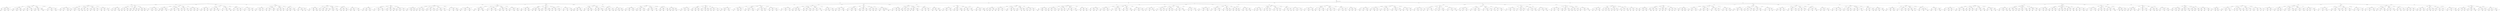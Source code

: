 strict digraph {
    770
    936
    740
    677
    1714
    873
    127
    1685
    686
    575
    1025
    489
    1521
    1406
    1635
    114
    426
    1631
    1150
    1108
    963
    900
    432
    297
    558
    749
    832
    989
    349
    539
    1294
    194
    443
    186
    881
    1447
    1495
    659
    693
    1352
    1540
    1041
    1019
    828
    1162
    171
    568
    785
    1477
    625
    268
    1497
    404
    1460
    1459
    345
    1704
    1303
    1154
    1330
    969
    437
    888
    566
    1489
    1370
    358
    1617
    648
    70
    1698
    603
    1612
    1323
    642
    1232
    1283
    595
    1209
    1469
    1715
    656
    745
    762
    130
    586
    1116
    1037
    1213
    1328
    1658
    715
    1424
    117
    1751
    866
    1203
    1598
    180
    378
    459
    231
    1730
    178
    1466
    937
    1710
    613
    588
    456
    470
    717
    1410
    1083
    790
    1010
    1051
    1214
    1723
    634
    1293
    255
    991
    341
    811
    571
    1581
    181
    594
    1345
    217
    1002
    1153
    473
    1741
    309
    821
    397
    1092
    956
    1168
    629
    1343
    1412
    451
    876
    1046
    1080
    921
    601
    1471
    868
    324
    1472
    1244
    471
    1552
    1713
    1020
    1571
    515
    1506
    1650
    572
    1187
    1026
    1736
    1587
    375
    816
    1572
    1155
    1217
    1663
    1463
    1360
    252
    664
    1505
    728
    823
    1690
    541
    681
    767
    1285
    439
    150
    1517
    1483
    1146
    1237
    1123
    630
    734
    794
    1335
    1147
    758
    804
    1458
    480
    564
    113
    389
    941
    938
    293
    373
    204
    1093
    1225
    1196
    1688
    1589
    99
    1543
    1607
    1655
    852
    1356
    1665
    1298
    589
    1097
    154
    1241
    1436
    1185
    563
    583
    1034
    791
    1384
    579
    1654
    1288
    1712
    322
    1105
    1266
    195
    925
    707
    1310
    1754
    218
    382
    551
    76
    477
    1355
    1113
    735
    1667
    540
    530
    381
    393
    416
    1149
    726
    235
    682
    906
    992
    516
    1526
    366
    249
    1052
    774
    1129
    637
    1593
    1085
    1749
    986
    747
    169
    1077
    1327
    1143
    1700
    454
    778
    1240
    954
    1609
    87
    1510
    1122
    657
    250
    1603
    945
    1165
    1697
    467
    1316
    892
    1626
    755
    1159
    112
    1071
    844
    1541
    1383
    197
    1405
    209
    1099
    1103
    643
    1557
    639
    1307
    210
    86
    1462
    1078
    679
    1389
    622
    1390
    420
    710
    978
    485
    535
    1403
    256
    1544
    1577
    1525
    1282
    1564
    1264
    1684
    1111
    1686
    655
    645
    1125
    124
    365
    691
    138
    1249
    513
    915
    904
    1222
    737
    1433
    95
    977
    764
    1680
    101
    1582
    1620
    1347
    857
    1042
    206
    1261
    1455
    315
    1619
    1031
    279
    1743
    919
    274
    663
    741
    388
    1453
    694
    812
    425
    1530
    525
    730
    1575
    74
    1138
    815
    518
    469
    896
    1056
    1250
    73
    1169
    780
    452
    827
    652
    1140
    1614
    752
    335
    1660
    202
    1236
    910
    172
    1531
    228
    848
    1524
    1502
    782
    1689
    1432
    222
    946
    310
    1135
    1322
    889
    1518
    116
    761
    326
    1503
    321
    1081
    559
    1331
    1636
    1707
    1561
    1454
    943
    1735
    1371
    1677
    1386
    814
    692
    316
    584
    254
    1351
    1141
    1728
    795
    1423
    552
    1233
    532
    1321
    1456
    188
    1558
    1029
    1339
    1559
    157
    1137
    1719
    787
    212
    1411
    1270
    1720
    850
    1055
    237
    1661
    1364
    367
    1349
    953
    917
    133
    272
    491
    818
    253
    826
    510
    1653
    1534
    492
    835
    1018
    1005
    236
    131
    226
    981
    96
    1676
    396
    1681
    1030
    706
    1744
    712
    219
    1633
    1004
    777
    1496
    1184
    907
    132
    699
    445
    1110
    318
    829
    610
    1016
    994
    1750
    364
    1195
    248
    1127
    550
    1130
    224
    537
    1256
    240
    311
    260
    695
    754
    517
    1317
    1722
    1651
    721
    1297
    1190
    1246
    368
    1421
    1033
    1753
    556
    282
    1532
    1752
    1542
    1482
    294
    234
    245
    1174
    505
    1023
    1578
    1001
    725
    612
    1372
    1457
    1136
    177
    990
    995
    1053
    926
    1648
    1220
    775
    159
    1533
    970
    820
    461
    842
    1333
    1452
    1708
    647
    1604
    1566
    1291
    554
    1501
    1313
    1373
    267
    562
    534
    882
    486
    1062
    229
    407
    270
    614
    713
    817
    1465
    1494
    244
    792
    608
    1109
    1509
    189
    1182
    536
    442
    955
    546
    88
    1444
    714
    638
    1366
    1008
    1393
    950
    1563
    251
    1299
    1151
    215
    1675
    688
    661
    580
    1340
    1274
    337
    1461
    343
    1378
    616
    781
    118
    838
    483
    80
    1271
    760
    874
    1329
    1576
    508
    327
    1320
    786
    328
    914
    1133
    798
    424
    1508
    600
    1286
    1012
    952
    1493
    968
    258
    1365
    97
    1170
    499
    1354
    718
    1641
    1613
    155
    1396
    144
    729
    201
    840
    291
    481
    302
    190
    965
    1573
    303
    1205
    1311
    1124
    1556
    635
    457
    1114
    1096
    448
    709
    91
    1263
    999
    1254
    1529
    1121
    417
    1079
    557
    1074
    488
    962
    1537
    409
    89
    957
    983
    1745
    809
    698
    538
    521
    1623
    399
    261
    753
    146
    1119
    1627
    1470
    108
    299
    173
    1739
    997
    1422
    1176
    620
    673
    1392
    1569
    1550
    947
    928
    289
    903
    578
    1091
    1583
    354
    1522
    669
    543
    511
    476
    371
    1278
    110
    1670
    523
    503
    1003
    696
    161
    912
    875
    858
    1198
    1324
    430
    402
    1535
    213
    1148
    500
    604
    862
    1290
    1568
    71
    1368
    1740
    385
    855
    1014
    607
    526
    384
    1199
    1188
    104
    757
    1682
    1595
    1028
    1362
    959
    1189
    223
    861
    441
    355
    836
    1215
    599
    174
    390
    1171
    574
    238
    805
    942
    1451
    1084
    739
    1126
    1600
    667
    976
    490
    788
    853
    1067
    1419
    560
    1500
    1230
    179
    1318
    1308
    247
    924
    1638
    1594
    1408
    701
    1275
    731
    911
    1157
    621
    398
    453
    281
    265
    796
    605
    1044
    1394
    1216
    1260
    227
    458
    573
    1134
    1015
    933
    362
    257
    1211
    1513
    306
    1498
    704
    542
    1632
    1234
    898
    330
    1381
    1252
    1487
    1706
    346
    1173
    640
    631
    585
    1267
    1699
    1039
    1611
    1301
    984
    1183
    493
    772
    1742
    1338
    719
    344
    1059
    1066
    1269
    359
    1616
    1276
    1488
    1687
    1734
    82
    922
    870
    1693
    1409
    1639
    1624
    732
    1346
    1679
    370
    351
    1499
    675
    1683
    1312
    317
    1401
    221
    1226
    342
    1353
    1178
    1076
    636
    69
    1049
    1425
    1464
    1678
    783
    825
    1245
    1009
    846
    147
    1442
    77
    1191
    649
    1197
    966
    401
    1397
    1388
    529
    1427
    1402
    1711
    1560
    1671
    993
    449
    1473
    1063
    1721
    1416
    140
    301
    216
    1511
    611
    105
    522
    1445
    1145
    421
    1606
    1414
    1367
    1485
    813
    1332
    1585
    283
    408
    66
    308
    280
    606
    576
    845
    1602
    295
    1478
    1554
    1210
    120
    1106
    800
    165
    871
    727
    1737
    626
    403
    520
    617
    1492
    1265
    1070
    1666
    806
    1726
    1528
    372
    300
    1644
    334
    646
    703
    350
    1725
    624
    109
    670
    333
    972
    720
    1435
    1219
    1104
    678
    934
    801
    851
    160
    1491
    1251
    1156
    184
    391
    1057
    690
    1304
    323
    1417
    394
    1669
    1642
    1705
    665
    1729
    1007
    379
    1580
    507
    581
    406
    1068
    427
    1520
    232
    592
    591
    462
    744
    923
    1592
    1484
    658
    1342
    482
    412
    1439
    676
    246
    769
    198
    1565
    475
    1731
    1348
    1179
    705
    463
    136
    1674
    290
    859
    1625
    440
    1048
    478
    319
    1418
    135
    259
    1475
    582
    1672
    314
    1724
    1017
    1703
    1645
    1523
    111
    1555
    1102
    1238
    793
    348
    286
    1718
    553
    484
    1064
    287
    1161
    433
    570
    410
    1295
    939
    200
    1385
    1701
    496
    1072
    1608
    1400
    797
    894
    1358
    339
    262
    1273
    1325
    1515
    1747
    474
    1277
    1646
    1717
    1599
    418
    1474
    742
    405
    1716
    1118
    1450
    973
    883
    1733
    1257
    577
    1043
    75
    429
    1516
    716
    763
    145
    435
    869
    1647
    1551
    122
    841
    1399
    982
    1727
    1546
    242
    1407
    1691
    1481
    151
    1536
    884
    593
    487
    1131
    338
    948
    1430
    192
    567
    1440
    1166
    830
    1376
    1181
    313
    1152
    619
    1142
    211
    176
    156
    837
    152
    495
    187
    899
    1662
    1305
    298
    590
    1218
    158
    1584
    927
    464
    1231
    185
    275
    1746
    1058
    1449
    759
    680
    964
    901
    878
    807
    83
    856
    1382
    1588
    824
    273
    1172
    897
    723
    1637
    766
    722
    374
    598
    347
    1095
    1696
    494
    1242
    1657
    660
    479
    708
    277
    1035
    1326
    1201
    336
    854
    641
    501
    935
    1088
    320
    1519
    776
    1428
    996
    1115
    81
    803
    340
    1547
    867
    944
    285
    1248
    1300
    1117
    1553
    1694
    1281
    1374
    1748
    1006
    208
    1596
    241
    1259
    502
    879
    561
    383
    1379
    1548
    446
    1357
    352
    353
    920
    1036
    1107
    1094
    266
    423
    1441
    839
    305
    121
    288
    810
    1284
    808
    1013
    380
    1087
    1574
    360
    125
    1479
    455
    697
    411
    1377
    1341
    1144
    1047
    1101
    329
    1315
    1247
    1089
    877
    230
    1229
    1350
    1082
    668
    1336
    460
    1375
    618
    1549
    1538
    1398
    1132
    1437
    68
    1507
    1387
    1369
    1443
    1192
    960
    666
    1480
    555
    148
    765
    1086
    170
    674
    1253
    1262
    527
    597
    1692
    1359
    958
    929
    92
    1702
    779
    1314
    166
    587
    1000
    162
    98
    872
    1206
    498
    683
    1446
    886
    1287
    1634
    1243
    644
    802
    687
    549
    1426
    860
    1208
    1022
    134
    1292
    506
    1193
    684
    1289
    369
    890
    756
    325
    1223
    175
    183
    885
    1207
    307
    1296
    961
    1175
    531
    205
    1629
    93
    79
    164
    738
    468
    1567
    602
    768
    651
    623
    1591
    377
    386
    1562
    436
    1227
    72
    1054
    609
    129
    1186
    632
    789
    998
    931
    685
    1652
    748
    1272
    979
    1486
    940
    548
    799
    214
    1177
    1011
    1504
    1618
    1163
    65
    545
    1224
    143
    363
    909
    472
    1060
    533
    1061
    497
    1664
    128
    1438
    1128
    733
    191
    1065
    863
    153
    1649
    414
    736
    1200
    1337
    102
    565
    1590
    1280
    987
    1605
    304
    392
    1038
    422
    908
    700
    264
    847
    1344
    971
    106
    357
    376
    395
    771
    1302
    243
    67
    650
    400
    1239
    967
    988
    1391
    141
    1075
    139
    438
    1180
    711
    627
    331
    450
    751
    239
    126
    1032
    203
    902
    100
    1643
    444
    1610
    94
    951
    137
    1586
    199
    750
    225
    653
    1545
    1164
    1040
    932
    1120
    123
    263
    1413
    849
    1112
    447
    1709
    654
    271
    615
    1069
    930
    547
    916
    1167
    702
    1024
    1738
    1258
    "nil"
    1380
    167
    1139
    891
    865
    1628
    1235
    1021
    1098
    1476
    1570
    119
    628
    524
    85
    1204
    1050
    746
    512
    985
    1539
    1622
    834
    514
    662
    880
    1579
    1073
    569
    1228
    1279
    419
    1090
    1527
    196
    1212
    724
    413
    1732
    1597
    193
    822
    1420
    107
    528
    220
    1656
    182
    269
    1468
    1334
    1221
    1640
    168
    431
    1434
    296
    149
    1490
    142
    78
    1601
    895
    819
    1027
    1202
    1309
    1514
    949
    1659
    312
    1673
    1319
    864
    387
    913
    415
    918
    1512
    1395
    207
    672
    689
    1431
    428
    980
    84
    596
    1045
    233
    1429
    1404
    1467
    1695
    1615
    784
    671
    509
    831
    833
    90
    356
    1668
    743
    1306
    893
    276
    466
    465
    1194
    1268
    1361
    1363
    1448
    1100
    773
    1160
    361
    975
    974
    1621
    519
    292
    1630
    103
    1415
    278
    1158
    887
    115
    434
    163
    332
    633
    1255
    284
    843
    504
    905
    544
    936 -> 939 [label="[1, 1, 5, 3, 5, 7, 5, 5, 2, 7]"; weight=1]
    740 -> 767 [label="[2, 2, 1, 2, 2, 1, 2, 3, 2]"; weight=1]
    740 -> 765 [label="[1, 1, 1, 2, 3, 1, 3]"; weight=1]
    740 -> 766 [label="[2, 2, 1, 1, 1]"; weight=1]
    677 -> 680 [label="[4, 4, 9, 1, 6, 1, 5]"; weight=1]
    1714 -> 1717 [label="[6, 6, 6, 2, 2, 1, 5, 6]"; weight=1]
    1025 -> 1041 [label="[1, 3, 2, 2, 1, 1, 2]"; weight=1]
    1025 -> 1040 [label="[2, 1, 3, 1, 1]"; weight=1]
    1025 -> 1039 [label="[1, 3, 3, 2, 3, 1, 1]"; weight=1]
    1521 -> 1541 [label="[1, 2, 2, 1, 3, 1, 3, 3]"; weight=1]
    1521 -> 1542 [label="[3, 3, 1, 1, 1, 1, 2]"; weight=1]
    1521 -> 1540 [label="[1, 3, 2, 2, 1, 2, 3, 1, 1]"; weight=1]
    1635 -> 1638 [label="[3, 5, 2, 5, 8, 7, 1, 6, 3, 1]"; weight=1]
    114 -> 117 [label="[2, 3, 2, 1, 8, 9, 6, 6, 4, 4, 6]"; weight=1]
    426 -> 451 [label="[2, 1, 1, 3, 2]"; weight=1]
    426 -> 453 [label="[1, 1, 1, 2, 2]"; weight=1]
    426 -> 452 [label="[3, 1, 1, 3, 2]"; weight=1]
    1150 -> 1153 [label="[3, 1, 5, 1, 7, 5]"; weight=1]
    900 -> 903 [label="[4, 1, 7, 4, 3, 6, 1, 4, 4]"; weight=1]
    297 -> 307 [label="[1, 3, 3, 2, 3]"; weight=1]
    297 -> 308 [label="[3, 1, 3, 1, 2, 2]"; weight=1]
    297 -> 306 [label="[1, 1, 1, 1, 3, 3, 2, 1, 2]"; weight=1]
    558 -> 585 [label="[3, 2, 2, 2, 1, 3, 2, 1, 1]"; weight=1]
    558 -> 583 [label="[1, 1, 2, 3, 1]"; weight=1]
    558 -> 584 [label="[1, 1, 3, 2, 1, 3, 3]"; weight=1]
    749 -> 752 [label="[7, 2, 6, 1, 4, 6, 4, 4, 3, 4, 8]"; weight=1]
    989 -> 1001 [label="[3, 2, 2, 1, 3, 3]"; weight=1]
    989 -> 999 [label="[1, 2, 1, 2, 1, 3]"; weight=1]
    989 -> 1000 [label="[2, 1, 3, 2, 2, 1, 1, 2]"; weight=1]
    1294 -> 1297 [label="[1, 6, 1, 8, 6, 3, 4, 4, 1, 8]"; weight=1]
    194 -> 197 [label="[1, 7, 3, 9, 7, 3]"; weight=1]
    881 -> 884 [label="[2, 6, 2, 8, 8, 1, 7, 5, 9, 1, 1]"; weight=1]
    1495 -> 1498 [label="[5, 4, 1, 2, 7, 1]"; weight=1]
    659 -> 667 [label="[4, 4, 1, 3, 3, 4]"; weight=1]
    659 -> 668 [label="[5, 2, 4, 5, 2]"; weight=1]
    659 -> 666 [label="[4, 2, 2, 3]"; weight=1]
    659 -> 669 [label="[1, 3, 3, 2]"; weight=1]
    659 -> 670 [label="[4, 1, 5, 3, 5, 3]"; weight=1]
    1352 -> 1355 [label="[2, 1, 2, 4, 6, 7, 8, 9, 6, 1]"; weight=1]
    1540 -> 1543 [label="[8, 1, 2, 6, 5, 9, 6, 7, 7]"; weight=1]
    1041 -> 1044 [label="[1, 7, 1, 6, 9, 3, 4]"; weight=1]
    1019 -> 1022 [label="[3, 5, 4, 4, 9, 4, 1, 1, 3, 1, 2]"; weight=1]
    1162 -> 1167 [label="[1, 1, 2, 1, 1]"; weight=1]
    1162 -> 1168 [label="[3, 1, 2, 1, 2, 3]"; weight=1]
    1162 -> 1169 [label="[1, 1, 2, 2, 1, 3, 3, 1, 3]"; weight=1]
    171 -> 176 [label="[2, 2, 3, 3, 3, 1, 2, 1]"; weight=1]
    171 -> 177 [label="[1, 3, 1, 1, 1, 2, 3, 2, 3]"; weight=1]
    171 -> 175 [label="[1, 1, 1, 1, 1]"; weight=1]
    625 -> 636 [label="[2, 2, 1, 1, 1, 2, 3, 2]"; weight=1]
    625 -> 637 [label="[1, 1, 3, 1, 2, 1, 3, 1, 1]"; weight=1]
    625 -> 635 [label="[3, 1, 2, 2, 1, 3, 3, 1]"; weight=1]
    268 -> 273 [label="[1, 1, 3, 3, 1]"; weight=1]
    268 -> 274 [label="[1, 3, 2, 1, 3, 2, 1]"; weight=1]
    268 -> 272 [label="[1, 1, 3, 1, 1, 2, 1]"; weight=1]
    404 -> 407 [label="[8, 7, 1, 8, 8, 6, 3, 3, 2, 1]"; weight=1]
    1704 -> 1707 [label="[5, 1, 9, 3, 1, 8, 2, 6]"; weight=1]
    1330 -> 1333 [label="[6, 1, 1, 8, 1, 6, 1, 7]"; weight=1]
    888 -> 891 [label="[6, 6, 8, 1, 8, 6, 6]"; weight=1]
    566 -> 569 [label="[8, 6, 8, 5, 4, 1, 9, 1, 4, 2, 5]"; weight=1]
    1370 -> 1373 [label="[6, 1, 1, 9, 5, 7, 4, 7, 5]"; weight=1]
    358 -> 361 [label="[2, 2, 6, 1, 7, 5, 5, 1, 1, 1]"; weight=1]
    1617 -> 1620 [label="[7, 1, 8, 1, 2, 1, 1, 2]"; weight=1]
    648 -> 651 [label="[6, 5, 1, 8, 3, 2, 9]"; weight=1]
    70 -> 916 [label="[3, 4, 1]"; weight=1]
    70 -> 914 [label="[2, 5, 4]"; weight=1]
    70 -> 912 [label="[2, 2, 1, 4]"; weight=1]
    70 -> 917 [label="[3, 2, 5, 1, 1]"; weight=1]
    70 -> 911 [label="[3, 3, 4, 5]"; weight=1]
    70 -> 913 [label="[2, 5, 1]"; weight=1]
    70 -> 915 [label="[3, 3, 5, 1]"; weight=1]
    1698 -> 1701 [label="[3, 8, 7, 9, 4, 1, 2, 4]"; weight=1]
    1612 -> 1615 [label="[1, 9, 8, 1, 3, 3, 1, 1, 7, 4]"; weight=1]
    1323 -> 1330 [label="[1, 2, 1, 2, 3, 1]"; weight=1]
    1323 -> 1328 [label="[2, 1, 1, 2, 1, 2, 3, 1, 1]"; weight=1]
    1323 -> 1329 [label="[3, 3, 1, 1, 3]"; weight=1]
    642 -> 645 [label="[1, 8, 9, 3, 8, 4, 3, 9, 6, 2]"; weight=1]
    1232 -> 1237 [label="[1, 1, 1, 3, 3, 1]"; weight=1]
    1232 -> 1236 [label="[3, 2, 3, 1, 1, 2, 1, 3]"; weight=1]
    1232 -> 1238 [label="[1, 3, 1, 3, 3, 3]"; weight=1]
    1283 -> 1286 [label="[5, 6, 1, 6, 4, 4, 4, 6]"; weight=1]
    595 -> 598 [label="[1, 3, 9, 7, 8, 1, 8, 8, 6]"; weight=1]
    1209 -> 1212 [label="[8, 5, 1, 5, 6, 6, 9, 1, 1]"; weight=1]
    1715 -> 1718 [label="[7, 5, 5, 3, 4, 5, 5, 7, 1]"; weight=1]
    130 -> 133 [label="[1, 9, 3, 7, 4, 5, 5, 3, 4, 2, 5]"; weight=1]
    1116 -> 1119 [label="[6, 2, 2, 1, 4, 5, 9, 6, 3, 1, 6]"; weight=1]
    1328 -> 1331 [label="[1, 7, 5, 7, 6, 4, 9, 2, 6, 4, 4]"; weight=1]
    1658 -> 1670 [label="[1, 2, 3, 1, 1, 2, 1]"; weight=1]
    1658 -> 1668 [label="[1, 3, 1, 3, 1, 3, 3, 1]"; weight=1]
    1658 -> 1669 [label="[3, 2, 2, 2, 1, 3, 2, 3, 3]"; weight=1]
    1751 -> 1754 [label="[7, 2, 4, 7, 3, 1, 7, 1, 8, 1]"; weight=1]
    866 -> 869 [label="[5, 9, 7, 4, 3, 1, 3, 5, 9, 9, 2]"; weight=1]
    1203 -> 1206 [label="[1, 8, 9, 9, 7, 6, 8, 8]"; weight=1]
    1598 -> 1601 [label="[2, 3, 1, 4, 2, 9, 2, 1, 4]"; weight=1]
    459 -> 528 [label="[1, 2, 2, 5, 1]"; weight=1]
    459 -> 526 [label="[1, 3, 5, 2, 1, 3]"; weight=1]
    459 -> 529 [label="[2, 3, 5, 5, 2, 5]"; weight=1]
    459 -> 527 [label="[3, 2, 5, 1]"; weight=1]
    1466 -> 1469 [label="[1, 8, 8, 7, 6, 5, 1, 7, 7, 7, 7]"; weight=1]
    937 -> 940 [label="[2, 4, 2, 1, 6, 8]"; weight=1]
    1710 -> 1713 [label="[2, 4, 1, 8, 8, 1, 1, 6, 1, 2, 1]"; weight=1]
    613 -> 616 [label="[6, 6, 6, 4, 8, 1, 8, 6]"; weight=1]
    1410 -> 1413 [label="[6, 4, 5, 9, 8, 1, 5, 3]"; weight=1]
    790 -> 793 [label="[2, 1, 1, 9, 3, 9]"; weight=1]
    1051 -> 1056 [label="[1, 1, 1, 2, 2, 1, 1, 2]"; weight=1]
    1051 -> 1058 [label="[2, 2, 1, 1, 2, 2, 1, 2]"; weight=1]
    1051 -> 1057 [label="[1, 2, 3, 1, 2, 2, 3]"; weight=1]
    1214 -> 1217 [label="[2, 1, 6, 1, 9, 7, 1, 3, 1, 7, 5]"; weight=1]
    1723 -> 1745 [label="[1, 2, 3, 3, 3]"; weight=1]
    1723 -> 1744 [label="[1, 3, 2, 3, 3, 2, 2, 2]"; weight=1]
    1723 -> 1743 [label="[2, 3, 1, 1, 3, 2]"; weight=1]
    1293 -> 1296 [label="[7, 1, 1, 9, 5, 5]"; weight=1]
    991 -> 1013 [label="[2, 1, 1, 2, 2, 1, 3, 1, 1]"; weight=1]
    991 -> 1011 [label="[3, 3, 3, 2, 3, 1, 1, 1]"; weight=1]
    991 -> 1012 [label="[2, 2, 2, 3, 1, 3, 1, 2, 1]"; weight=1]
    341 -> 344 [label="[3, 1, 1, 9, 4, 6, 3]"; weight=1]
    811 -> 814 [label="[2, 5, 1, 2, 9, 3, 6, 1, 9]"; weight=1]
    571 -> 574 [label="[9, 9, 1, 1, 5, 8, 6, 4, 1, 9, 6]"; weight=1]
    1581 -> 1584 [label="[2, 9, 3, 1, 2, 5, 6, 1, 7, 7, 4]"; weight=1]
    181 -> 184 [label="[1, 3, 4, 5, 3, 8, 4, 3, 2, 9, 3]"; weight=1]
    594 -> 597 [label="[9, 4, 3, 1, 3, 6]"; weight=1]
    217 -> 220 [label="[7, 3, 5, 1, 6, 9, 6]"; weight=1]
    473 -> 476 [label="[1, 5, 4, 9, 5, 5, 7]"; weight=1]
    1092 -> 1095 [label="[2, 1, 6, 2, 5, 5, 1]"; weight=1]
    956 -> 977 [label="[2, 1, 2, 3, 1, 3, 1, 2]"; weight=1]
    956 -> 978 [label="[2, 3, 2, 1, 1, 1, 3]"; weight=1]
    956 -> 976 [label="[3, 3, 1, 1, 1, 2, 1, 1, 3]"; weight=1]
    1168 -> 1171 [label="[4, 1, 3, 1, 1, 2, 5, 2, 5, 7, 2]"; weight=1]
    629 -> 632 [label="[9, 9, 5, 4, 5, 2, 8, 1]"; weight=1]
    451 -> 454 [label="[3, 4, 1, 3, 3, 7, 3, 5, 1, 1]"; weight=1]
    876 -> 881 [label="[1, 3, 3, 2, 3, 2, 3]"; weight=1]
    876 -> 883 [label="[1, 2, 1, 3, 3, 3, 3, 3, 3]"; weight=1]
    876 -> 882 [label="[2, 2, 3, 1, 1]"; weight=1]
    1046 -> 1049 [label="[4, 1, 6, 1, 9, 1]"; weight=1]
    1080 -> 1083 [label="[7, 4, 1, 9, 6, 1, 4, 3, 9]"; weight=1]
    921 -> 942 [label="[2, 3, 1, 1, 2, 2, 1]"; weight=1]
    921 -> 941 [label="[1, 1, 2, 2, 3]"; weight=1]
    921 -> 943 [label="[3, 2, 1, 3, 1, 1, 1]"; weight=1]
    601 -> 604 [label="[4, 1, 9, 1, 6, 2, 4, 6, 6]"; weight=1]
    324 -> 329 [label="[1, 1, 1, 2, 2, 3, 2, 1]"; weight=1]
    324 -> 330 [label="[3, 1, 2, 1, 3, 2]"; weight=1]
    324 -> 328 [label="[2, 1, 1, 3, 3, 2]"; weight=1]
    1472 -> 1475 [label="[5, 6, 5, 2, 7, 1]"; weight=1]
    1244 -> 1247 [label="[5, 9, 9, 1, 9, 6, 1]"; weight=1]
    1552 -> 1558 [label="[1, 2, 3, 1, 3, 3, 3, 1]"; weight=1]
    1552 -> 1557 [label="[1, 3, 2, 1, 3, 3, 1, 3, 1]"; weight=1]
    1552 -> 1559 [label="[1, 3, 2, 1, 1, 2, 3, 2]"; weight=1]
    1571 -> 1574 [label="[5, 8, 1, 3, 8, 6, 7, 1, 1, 5]"; weight=1]
    515 -> 518 [label="[3, 8, 9, 1, 3, 1, 3, 7]"; weight=1]
    1506 -> 1509 [label="[6, 2, 1, 7, 7, 1, 1]"; weight=1]
    572 -> 575 [label="[7, 9, 7, 4, 3, 9, 1, 8, 5]"; weight=1]
    1187 -> 1190 [label="[5, 9, 1, 2, 4, 7, 3]"; weight=1]
    1026 -> 1047 [label="[1, 1, 1, 1, 3, 1, 3, 2]"; weight=1]
    1026 -> 1045 [label="[3, 1, 3, 2, 3, 2, 2, 1, 2]"; weight=1]
    1026 -> 1046 [label="[2, 2, 1, 1, 1]"; weight=1]
    1587 -> 1593 [label="[1, 2, 2, 1, 1, 2, 3]"; weight=1]
    1587 -> 1594 [label="[2, 1, 3, 1, 3, 2]"; weight=1]
    1587 -> 1592 [label="[1, 3, 1, 1, 2]"; weight=1]
    375 -> 378 [label="[8, 5, 4, 7, 5, 1, 2, 6]"; weight=1]
    1663 -> 1666 [label="[1, 9, 8, 8, 5, 6, 2, 4]"; weight=1]
    1463 -> 1474 [label="[1, 2, 2, 3, 1]"; weight=1]
    1463 -> 1473 [label="[3, 1, 3, 3, 2]"; weight=1]
    1463 -> 1472 [label="[2, 1, 2, 3, 1, 2]"; weight=1]
    1360 -> 1428 [label="[5, 5, 3, 1, 1, 5, 3]"; weight=1]
    1360 -> 1430 [label="[5, 3, 1, 3, 2]"; weight=1]
    1360 -> 1431 [label="[2, 2, 4, 5, 4]"; weight=1]
    1360 -> 1427 [label="[1, 2, 3, 5, 5, 4]"; weight=1]
    1360 -> 1429 [label="[5, 2, 3, 2, 2, 3, 3]"; weight=1]
    252 -> 255 [label="[3, 3, 4, 6, 8, 1, 9]"; weight=1]
    664 -> 842 [label="[3, 3, 4, 3, 5]"; weight=1]
    664 -> 844 [label="[1, 4, 2, 1, 2]"; weight=1]
    664 -> 841 [label="[3, 5, 5, 3, 3, 2, 5]"; weight=1]
    664 -> 843 [label="[5, 1, 5, 5]"; weight=1]
    664 -> 845 [label="[4, 2, 2, 1, 4]"; weight=1]
    823 -> 826 [label="[5, 8, 1, 2, 5, 6, 4, 4, 9, 7, 2]"; weight=1]
    767 -> 770 [label="[1, 7, 5, 7, 5, 1, 7, 3, 7]"; weight=1]
    439 -> 442 [label="[1, 1, 5, 1, 9, 4]"; weight=1]
    1146 -> 1149 [label="[2, 8, 9, 2, 6, 6, 1, 4, 9]"; weight=1]
    1237 -> 1240 [label="[1, 2, 2, 1, 8, 9, 9, 9, 1]"; weight=1]
    1123 -> 1140 [label="[2, 2, 1, 1, 2, 3, 3, 1]"; weight=1]
    1123 -> 1138 [label="[1, 2, 1, 3, 1, 2, 3, 2]"; weight=1]
    1123 -> 1139 [label="[2, 2, 3, 3, 1, 3, 2, 1]"; weight=1]
    630 -> 633 [label="[2, 9, 9, 3, 5, 4, 9, 7, 1, 2, 1]"; weight=1]
    794 -> 797 [label="[1, 3, 1, 4, 1, 6, 1, 6, 4, 6]"; weight=1]
    1335 -> 1338 [label="[6, 6, 1, 7, 4, 3, 1]"; weight=1]
    1458 -> 1461 [label="[6, 1, 5, 7, 1, 4, 7, 4, 7, 1, 7]"; weight=1]
    480 -> 483 [label="[3, 7, 6, 1, 3, 2, 3, 1, 5, 7, 3]"; weight=1]
    113 -> 116 [label="[8, 1, 3, 5, 7, 1, 7, 3, 3]"; weight=1]
    389 -> 405 [label="[1, 1, 3, 2, 3, 3, 2, 1]"; weight=1]
    389 -> 404 [label="[1, 3, 1, 3, 1, 2, 3, 2]"; weight=1]
    389 -> 406 [label="[1, 2, 3, 3, 2, 1, 1, 3, 1]"; weight=1]
    941 -> 944 [label="[9, 7, 9, 5, 8, 7, 1, 5]"; weight=1]
    204 -> 207 [label="[6, 1, 1, 7, 4, 7]"; weight=1]
    1093 -> 1096 [label="[7, 9, 5, 2, 9, 5, 1, 8, 6, 5, 7]"; weight=1]
    1688 -> 1691 [label="[5, 3, 9, 8, 3, 2, 1, 1, 4, 1]"; weight=1]
    1589 -> 1605 [label="[2, 1, 2, 1, 2]"; weight=1]
    1589 -> 1606 [label="[2, 1, 1, 1, 1]"; weight=1]
    1589 -> 1604 [label="[1, 3, 2, 3, 1, 2, 1]"; weight=1]
    852 -> 855 [label="[5, 1, 1, 6, 2, 8, 2]"; weight=1]
    589 -> 595 [label="[3, 3, 2, 3, 3, 1, 1, 1]"; weight=1]
    589 -> 594 [label="[2, 1, 1, 3, 1, 1]"; weight=1]
    589 -> 596 [label="[3, 1, 3, 1, 1, 2, 1, 1, 3]"; weight=1]
    1097 -> 1100 [label="[8, 7, 1, 7, 7, 5]"; weight=1]
    154 -> 157 [label="[5, 6, 4, 1, 2, 2, 5, 5]"; weight=1]
    1185 -> 1188 [label="[4, 2, 5, 6, 2, 1, 9, 8]"; weight=1]
    583 -> 586 [label="[7, 2, 3, 9, 1, 7, 1, 6, 5, 4, 6]"; weight=1]
    1034 -> 1037 [label="[2, 1, 1, 6, 3, 1, 2, 8]"; weight=1]
    579 -> 582 [label="[6, 5, 1, 1, 2, 6, 5, 6, 4, 9, 8]"; weight=1]
    1288 -> 1294 [label="[3, 1, 1, 3, 3, 3, 1, 2]"; weight=1]
    1288 -> 1295 [label="[3, 3, 1, 1, 2]"; weight=1]
    1288 -> 1293 [label="[2, 1, 3, 1, 3, 2]"; weight=1]
    1105 -> 1108 [label="[1, 9, 5, 7, 8, 7, 4, 9, 3, 1, 2]"; weight=1]
    1266 -> 1269 [label="[4, 8, 1, 1, 5, 6, 1, 2]"; weight=1]
    195 -> 198 [label="[1, 7, 2, 7, 1, 1, 1, 5, 7]"; weight=1]
    925 -> 928 [label="[1, 9, 4, 8, 1, 2, 4, 3, 1, 2, 1]"; weight=1]
    707 -> 710 [label="[9, 8, 3, 3, 8, 1]"; weight=1]
    218 -> 221 [label="[1, 2, 6, 8, 8, 3, 1]"; weight=1]
    382 -> 385 [label="[1, 5, 7, 5, 2, 1]"; weight=1]
    76 -> 137 [label="[3, 3, 1, 2, 3, 2]"; weight=1]
    76 -> 136 [label="[3, 4, 2, 4, 2]"; weight=1]
    76 -> 139 [label="[1, 5, 4, 3]"; weight=1]
    76 -> 138 [label="[2, 5, 5, 4, 2, 3]"; weight=1]
    76 -> 140 [label="[3, 2, 2, 1, 3]"; weight=1]
    530 -> 533 [label="[6, 3, 5, 6, 4, 8, 1, 1, 1]"; weight=1]
    381 -> 384 [label="[6, 5, 4, 1, 2, 2, 3, 1, 1, 1, 7]"; weight=1]
    393 -> 396 [label="[6, 9, 9, 5, 4, 8, 1]"; weight=1]
    416 -> 419 [label="[3, 3, 2, 3, 1, 7, 2, 5]"; weight=1]
    726 -> 729 [label="[6, 9, 1, 4, 3, 7, 8]"; weight=1]
    235 -> 245 [label="[1, 1, 1, 2, 3, 2]"; weight=1]
    235 -> 246 [label="[3, 3, 1, 2, 3, 3, 1, 3, 2]"; weight=1]
    235 -> 244 [label="[1, 1, 3, 2, 3, 3, 3, 2, 1]"; weight=1]
    906 -> 909 [label="[1, 8, 7, 7, 1, 9, 2, 3, 6]"; weight=1]
    992 -> 1018 [label="[1, 1, 3, 3, 1, 1, 1, 2]"; weight=1]
    992 -> 1019 [label="[3, 1, 1, 3, 3]"; weight=1]
    992 -> 1017 [label="[2, 2, 2, 2, 1]"; weight=1]
    516 -> 519 [label="[5, 3, 1, 3, 5, 8, 2, 3, 7, 6, 7]"; weight=1]
    1052 -> 1064 [label="[3, 2, 1, 1, 3, 1]"; weight=1]
    1052 -> 1062 [label="[2, 3, 1, 2, 2, 1, 2, 2]"; weight=1]
    1052 -> 1063 [label="[2, 3, 1, 1, 2]"; weight=1]
    774 -> 794 [label="[2, 1, 3, 2, 3, 1, 3]"; weight=1]
    774 -> 796 [label="[1, 2, 2, 3, 1]"; weight=1]
    774 -> 795 [label="[2, 1, 1, 1, 1, 1, 2, 1]"; weight=1]
    637 -> 640 [label="[5, 5, 9, 3, 1, 9, 6, 4, 7, 1]"; weight=1]
    1593 -> 1596 [label="[8, 5, 4, 1, 6, 6, 4, 2, 9, 1]"; weight=1]
    1749 -> 1752 [label="[8, 9, 2, 7, 2, 8, 6, 1, 9]"; weight=1]
    747 -> 750 [label="[7, 3, 5, 5, 1, 4]"; weight=1]
    1327 -> 1353 [label="[1, 1, 2, 1, 3, 2, 3]"; weight=1]
    1327 -> 1354 [label="[3, 2, 3, 3, 2, 1, 3]"; weight=1]
    1327 -> 1352 [label="[3, 1, 2, 1, 3, 1, 2, 1, 1]"; weight=1]
    778 -> 781 [label="[3, 5, 3, 3, 5, 7, 9, 4, 2, 1]"; weight=1]
    954 -> 965 [label="[1, 3, 1, 3, 3]"; weight=1]
    954 -> 966 [label="[3, 1, 3, 3, 1, 2]"; weight=1]
    954 -> 964 [label="[1, 3, 3, 3, 3, 2, 2]"; weight=1]
    1122 -> 1132 [label="[1, 3, 3, 3, 1]"; weight=1]
    1122 -> 1133 [label="[3, 2, 3, 1, 1, 2, 2]"; weight=1]
    1122 -> 1134 [label="[3, 3, 1, 3, 3, 1, 1]"; weight=1]
    250 -> 253 [label="[7, 1, 1, 8, 8, 4]"; weight=1]
    1165 -> 1187 [label="[1, 3, 2, 3, 1, 1, 3]"; weight=1]
    1165 -> 1185 [label="[2, 1, 2, 3, 2]"; weight=1]
    1165 -> 1186 [label="[1, 1, 3, 1, 3, 1]"; weight=1]
    1697 -> 1700 [label="[1, 5, 6, 9, 4, 2, 1]"; weight=1]
    467 -> 470 [label="[2, 8, 2, 6, 5, 2, 2, 9, 1, 5, 5]"; weight=1]
    1626 -> 1653 [label="[1, 1, 3, 2, 3, 2]"; weight=1]
    1626 -> 1652 [label="[2, 2, 3, 1, 1, 3, 1, 1, 2]"; weight=1]
    1626 -> 1651 [label="[1, 1, 3, 2, 2]"; weight=1]
    755 -> 758 [label="[2, 2, 1, 9, 4, 9, 4, 8]"; weight=1]
    1159 -> 1261 [label="[2, 2, 3, 5]"; weight=1]
    1159 -> 1262 [label="[1, 2, 3, 4]"; weight=1]
    1159 -> 1263 [label="[1, 4, 1, 1, 3]"; weight=1]
    1159 -> 1260 [label="[4, 5, 2, 3, 1, 5]"; weight=1]
    112 -> 115 [label="[2, 7, 2, 1, 7, 3]"; weight=1]
    844 -> 865 [label="[2, 2, 2, 3, 3, 1, 1, 3]"; weight=1]
    844 -> 866 [label="[3, 1, 2, 2, 3]"; weight=1]
    844 -> 864 [label="[1, 2, 2, 2, 1]"; weight=1]
    1541 -> 1544 [label="[6, 2, 2, 1, 2, 7]"; weight=1]
    1383 -> 1386 [label="[7, 1, 4, 9, 2, 1, 3]"; weight=1]
    1405 -> 1408 [label="[2, 9, 6, 5, 3, 1]"; weight=1]
    1099 -> 1102 [label="[9, 1, 4, 4, 2, 9, 4, 4, 3, 1, 8]"; weight=1]
    1103 -> 1106 [label="[6, 7, 3, 3, 1, 1]"; weight=1]
    643 -> 646 [label="[2, 9, 5, 1, 6, 7]"; weight=1]
    1557 -> 1560 [label="[2, 5, 1, 5, 4, 6, 1, 7, 4, 4, 4]"; weight=1]
    1307 -> 1310 [label="[4, 8, 9, 9, 7, 1]"; weight=1]
    210 -> 213 [label="[1, 5, 5, 6, 9, 3]"; weight=1]
    86 -> 89 [label="[9, 7, 1, 1, 6, 7, 5, 2, 3]"; weight=1]
    1462 -> 1468 [label="[2, 1, 2, 2, 1, 1, 2, 1]"; weight=1]
    1462 -> 1467 [label="[1, 1, 3, 3, 1]"; weight=1]
    1462 -> 1466 [label="[2, 1, 1, 1, 2, 1]"; weight=1]
    679 -> 682 [label="[2, 6, 4, 7, 1, 9, 8, 8, 3]"; weight=1]
    1389 -> 1392 [label="[2, 9, 7, 2, 1, 7, 9]"; weight=1]
    978 -> 981 [label="[1, 8, 6, 7, 7, 5, 2, 7, 9, 3, 3]"; weight=1]
    485 -> 488 [label="[6, 9, 7, 4, 6, 1, 1]"; weight=1]
    1403 -> 1406 [label="[8, 4, 8, 1, 5, 8]"; weight=1]
    256 -> 259 [label="[5, 9, 8, 1, 5, 1]"; weight=1]
    1577 -> 1580 [label="[5, 9, 6, 5, 1, 1, 1, 1]"; weight=1]
    1282 -> 1285 [label="[8, 1, 6, 1, 9, 6, 5]"; weight=1]
    1564 -> 1567 [label="[7, 1, 6, 8, 1, 8, 4, 6, 7, 6, 7]"; weight=1]
    1264 -> 1267 [label="[8, 3, 1, 3, 2, 9]"; weight=1]
    1111 -> 1114 [label="[8, 4, 1, 8, 9, 7, 6]"; weight=1]
    1686 -> 1689 [label="[8, 5, 1, 4, 6, 7, 2, 9, 1, 4, 1]"; weight=1]
    655 -> 658 [label="[2, 9, 2, 7, 1, 8, 9, 1]"; weight=1]
    1125 -> 1152 [label="[2, 3, 2, 1, 1, 3, 1, 1, 1]"; weight=1]
    1125 -> 1151 [label="[2, 1, 3, 3, 1, 1, 1, 1]"; weight=1]
    1125 -> 1150 [label="[1, 1, 1, 3, 2, 1, 3]"; weight=1]
    124 -> 127 [label="[8, 7, 1, 3, 1, 2, 2, 9, 9, 1]"; weight=1]
    365 -> 368 [label="[5, 1, 5, 1, 9, 1, 9, 6, 6, 8]"; weight=1]
    691 -> 694 [label="[1, 4, 1, 3, 9, 6]"; weight=1]
    138 -> 154 [label="[3, 3, 3, 1, 1, 2, 1, 1, 3]"; weight=1]
    138 -> 153 [label="[3, 3, 1, 1, 3, 3, 1]"; weight=1]
    138 -> 155 [label="[1, 1, 3, 2, 1, 1, 3]"; weight=1]
    1249 -> 1252 [label="[1, 8, 3, 5, 1, 2, 8, 3, 6]"; weight=1]
    915 -> 1054 [label="[2, 1, 3, 2, 4, 5, 3]"; weight=1]
    915 -> 1052 [label="[2, 2, 2, 5, 2, 2]"; weight=1]
    915 -> 1053 [label="[1, 5, 2, 3]"; weight=1]
    915 -> 1055 [label="[2, 5, 3, 2]"; weight=1]
    915 -> 1051 [label="[1, 1, 3, 3]"; weight=1]
    1222 -> 1225 [label="[1, 7, 5, 5, 2, 1, 8]"; weight=1]
    737 -> 749 [label="[1, 1, 1, 2, 1]"; weight=1]
    737 -> 747 [label="[1, 3, 2, 3, 3, 1, 1, 2]"; weight=1]
    737 -> 748 [label="[2, 1, 3, 3, 3]"; weight=1]
    1433 -> 1436 [label="[3, 3, 1, 8, 9, 4, 8, 5, 1, 7]"; weight=1]
    977 -> 980 [label="[4, 1, 4, 3, 6, 8, 1, 3, 2]"; weight=1]
    1680 -> 1683 [label="[1, 2, 9, 6, 7, 6, 1, 2]"; weight=1]
    1582 -> 1585 [label="[6, 6, 9, 4, 5, 8, 1, 7, 2, 1, 3]"; weight=1]
    1347 -> 1350 [label="[4, 8, 5, 9, 1, 7, 7, 5, 8, 2, 3]"; weight=1]
    206 -> 209 [label="[3, 3, 1, 8, 4, 8, 7, 3]"; weight=1]
    1261 -> 1270 [label="[3, 3, 3, 3, 1]"; weight=1]
    1261 -> 1271 [label="[1, 3, 3, 1, 1, 2, 3, 1]"; weight=1]
    1261 -> 1272 [label="[1, 1, 1, 1, 1]"; weight=1]
    279 -> 282 [label="[1, 8, 2, 2, 8, 5, 9, 3, 2, 5]"; weight=1]
    1743 -> 1746 [label="[6, 2, 6, 2, 1, 1, 5, 3, 9, 6, 9]"; weight=1]
    919 -> 931 [label="[2, 1, 3, 1, 1, 1]"; weight=1]
    919 -> 929 [label="[2, 2, 1, 2, 3, 3, 1, 3]"; weight=1]
    919 -> 930 [label="[3, 1, 1, 1, 1, 1, 1, 3, 1]"; weight=1]
    274 -> 277 [label="[5, 1, 8, 1, 8, 1, 2, 7, 7, 3, 1]"; weight=1]
    663 -> 808 [label="[5, 3, 2, 2]"; weight=1]
    663 -> 807 [label="[4, 2, 5, 5, 3]"; weight=1]
    663 -> 809 [label="[1, 2, 2, 2, 3, 1]"; weight=1]
    663 -> 810 [label="[5, 2, 1, 2, 5]"; weight=1]
    663 -> 806 [label="[1, 4, 3, 2, 4]"; weight=1]
    741 -> 744 [label="[4, 6, 5, 1, 7, 3]"; weight=1]
    388 -> 400 [label="[1, 3, 1, 2, 2]"; weight=1]
    388 -> 398 [label="[3, 1, 3, 1, 2, 3]"; weight=1]
    388 -> 399 [label="[3, 3, 3, 2, 1, 3, 1, 2, 3]"; weight=1]
    812 -> 815 [label="[1, 1, 3, 4, 3, 3, 7, 3, 8]"; weight=1]
    425 -> 445 [label="[2, 3, 3, 1, 1, 1, 1]"; weight=1]
    425 -> 447 [label="[3, 1, 2, 2, 3, 1, 3, 1, 3]"; weight=1]
    425 -> 446 [label="[3, 1, 1, 1, 2, 3]"; weight=1]
    1530 -> 1533 [label="[4, 5, 2, 8, 1, 7]"; weight=1]
    730 -> 733 [label="[9, 1, 9, 8, 4, 1, 2, 3, 2, 3]"; weight=1]
    1575 -> 1578 [label="[1, 3, 2, 6, 7, 1, 9, 7]"; weight=1]
    74 -> 80 [label="[3, 3, 1, 2, 4]"; weight=1]
    74 -> 82 [label="[2, 1, 3, 2, 4, 5]"; weight=1]
    74 -> 83 [label="[5, 2, 4, 4, 5, 1, 2]"; weight=1]
    74 -> 81 [label="[5, 4, 5, 1, 4, 2, 2]"; weight=1]
    1138 -> 1141 [label="[1, 8, 6, 6, 2, 9, 7]"; weight=1]
    469 -> 472 [label="[1, 2, 8, 2, 6, 5, 7, 9, 6, 4]"; weight=1]
    1056 -> 1059 [label="[4, 3, 7, 6, 5, 1, 7, 3, 6, 1]"; weight=1]
    1250 -> 1253 [label="[4, 4, 2, 1, 8, 2, 2, 1, 9, 1]"; weight=1]
    73 -> 1548 [label="[5, 5, 2, 5, 2]"; weight=1]
    73 -> 1550 [label="[4, 6, 4, 2]"; weight=1]
    73 -> 1547 [label="[3, 2, 6, 7]"; weight=1]
    73 -> 1546 [label="[4, 2, 2]"; weight=1]
    73 -> 1551 [label="[1, 7, 7]"; weight=1]
    73 -> 1549 [label="[6, 5, 1]"; weight=1]
    1169 -> 1172 [label="[4, 8, 4, 9, 1, 5, 7, 2, 8, 1]"; weight=1]
    452 -> 455 [label="[3, 3, 6, 4, 1, 5]"; weight=1]
    1140 -> 1143 [label="[9, 7, 2, 1, 7, 1, 6, 7, 2, 7, 3]"; weight=1]
    335 -> 338 [label="[1, 1, 5, 5, 4, 6, 5, 3, 5, 2]"; weight=1]
    1660 -> 1681 [label="[1, 1, 2, 2, 1, 2, 3, 2, 1]"; weight=1]
    1660 -> 1680 [label="[3, 1, 1, 2, 2, 3, 2]"; weight=1]
    1660 -> 1682 [label="[1, 3, 1, 1, 3]"; weight=1]
    202 -> 222 [label="[1, 1, 1, 2, 2, 2, 2, 3]"; weight=1]
    202 -> 223 [label="[1, 2, 3, 3, 1]"; weight=1]
    202 -> 224 [label="[3, 1, 1, 1, 1]"; weight=1]
    1236 -> 1239 [label="[7, 2, 1, 1, 8, 2, 5, 4, 2, 4]"; weight=1]
    172 -> 183 [label="[1, 2, 3, 3, 1, 2, 1, 3]"; weight=1]
    172 -> 181 [label="[3, 3, 3, 1, 1, 1, 1]"; weight=1]
    172 -> 182 [label="[3, 1, 2, 1, 3]"; weight=1]
    228 -> 231 [label="[2, 2, 4, 5, 9, 1]"; weight=1]
    848 -> 851 [label="[4, 1, 5, 1, 4, 6, 5, 3, 9, 8]"; weight=1]
    1524 -> 1527 [label="[3, 8, 5, 1, 8, 1, 3]"; weight=1]
    1502 -> 1505 [label="[1, 1, 1, 1, 6, 3, 8, 1]"; weight=1]
    782 -> 785 [label="[8, 4, 7, 1, 3, 2, 6, 5]"; weight=1]
    1432 -> 1435 [label="[1, 5, 6, 7, 9, 1]"; weight=1]
    222 -> 225 [label="[1, 9, 9, 2, 9, 5, 2]"; weight=1]
    889 -> 892 [label="[1, 8, 6, 6, 5, 6]"; weight=1]
    1518 -> 1523 [label="[1, 1, 3, 2, 3, 2, 3, 2, 3]"; weight=1]
    1518 -> 1524 [label="[3, 3, 2, 2, 1]"; weight=1]
    1518 -> 1522 [label="[1, 2, 2, 3, 2, 3, 2, 3]"; weight=1]
    761 -> 764 [label="[3, 1, 8, 1, 4, 1, 6]"; weight=1]
    326 -> 341 [label="[3, 2, 1, 1, 3]"; weight=1]
    326 -> 342 [label="[1, 1, 1, 2, 3, 1, 1, 3]"; weight=1]
    326 -> 340 [label="[2, 1, 1, 3, 1, 1, 2, 3]"; weight=1]
    1081 -> 1084 [label="[2, 1, 1, 3, 4, 2, 3, 2, 1, 1]"; weight=1]
    559 -> 562 [label="[3, 1, 5, 8, 7, 4, 8, 2, 8]"; weight=1]
    943 -> 946 [label="[8, 9, 1, 7, 2, 4, 5]"; weight=1]
    1371 -> 1374 [label="[5, 1, 4, 7, 2, 2]"; weight=1]
    584 -> 587 [label="[2, 7, 1, 1, 7, 3, 8, 4]"; weight=1]
    795 -> 798 [label="[1, 9, 8, 3, 9, 5, 4, 6, 6, 9]"; weight=1]
    1423 -> 1426 [label="[9, 1, 4, 6, 5, 2, 9]"; weight=1]
    1233 -> 1242 [label="[2, 2, 2, 1, 2, 1, 1]"; weight=1]
    1233 -> 1243 [label="[2, 3, 2, 3, 3, 1, 1, 3]"; weight=1]
    1233 -> 1244 [label="[3, 2, 3, 1, 3, 3]"; weight=1]
    532 -> 535 [label="[2, 6, 1, 3, 9, 5, 6, 3]"; weight=1]
    1456 -> 1459 [label="[1, 2, 9, 9, 8, 2, 4, 1, 3]"; weight=1]
    188 -> 191 [label="[3, 1, 7, 8, 9, 1, 2, 6, 1, 3, 1]"; weight=1]
    1558 -> 1561 [label="[7, 4, 9, 3, 3, 1, 3, 5, 5, 2, 4]"; weight=1]
    1029 -> 1032 [label="[5, 3, 6, 3, 1, 5]"; weight=1]
    1559 -> 1562 [label="[2, 6, 2, 6, 9, 1, 4, 7, 2, 1, 8]"; weight=1]
    212 -> 215 [label="[2, 5, 8, 5, 6, 3, 1]"; weight=1]
    1411 -> 1414 [label="[9, 5, 7, 7, 2, 9, 4, 1, 6, 4, 3]"; weight=1]
    1270 -> 1273 [label="[9, 1, 2, 6, 8, 3, 7, 1, 3, 2]"; weight=1]
    1720 -> 1727 [label="[1, 1, 3, 2, 1, 2, 1]"; weight=1]
    1720 -> 1725 [label="[1, 1, 3, 1, 2]"; weight=1]
    1720 -> 1726 [label="[3, 2, 1, 2, 1, 2]"; weight=1]
    1055 -> 1080 [label="[1, 1, 2, 1, 1, 1]"; weight=1]
    1055 -> 1081 [label="[3, 3, 1, 1, 1, 3, 2, 2, 3]"; weight=1]
    1055 -> 1082 [label="[3, 2, 2, 1, 2, 1, 2, 3, 1]"; weight=1]
    237 -> 258 [label="[1, 1, 1, 2, 3, 2, 3]"; weight=1]
    237 -> 256 [label="[1, 1, 1, 2, 2, 2, 3, 3]"; weight=1]
    237 -> 257 [label="[2, 2, 2, 1, 1, 3]"; weight=1]
    1661 -> 1687 [label="[3, 1, 2, 3, 3]"; weight=1]
    1661 -> 1688 [label="[1, 3, 3, 3, 2, 2, 3, 1]"; weight=1]
    1661 -> 1686 [label="[1, 2, 2, 1, 2, 1, 1, 1, 2]"; weight=1]
    1364 -> 1370 [label="[1, 1, 1, 1, 3, 3, 2, 3, 2]"; weight=1]
    1364 -> 1369 [label="[1, 2, 1, 1, 3]"; weight=1]
    1364 -> 1371 [label="[3, 1, 3, 1, 2, 3, 1]"; weight=1]
    953 -> 960 [label="[1, 2, 2, 1, 3, 3, 1, 3, 3]"; weight=1]
    953 -> 959 [label="[3, 1, 1, 1, 3]"; weight=1]
    953 -> 958 [label="[3, 1, 1, 1, 2, 3, 1, 3, 1]"; weight=1]
    917 -> 1122 [label="[4, 3, 3, 1, 1]"; weight=1]
    917 -> 1121 [label="[1, 2, 2, 5, 1, 1, 1]"; weight=1]
    917 -> 1124 [label="[4, 4, 1, 2, 1, 2, 5]"; weight=1]
    917 -> 1125 [label="[3, 3, 3, 2, 4, 2, 1]"; weight=1]
    917 -> 1123 [label="[1, 5, 3, 2]"; weight=1]
    272 -> 275 [label="[8, 1, 1, 8, 8, 3, 5, 3, 5, 7]"; weight=1]
    491 -> 497 [label="[3, 3, 1, 1, 1, 3, 1]"; weight=1]
    491 -> 496 [label="[1, 1, 3, 2, 2]"; weight=1]
    491 -> 498 [label="[1, 2, 2, 1, 1, 1]"; weight=1]
    818 -> 821 [label="[1, 1, 3, 1, 3, 1, 7, 9, 4, 2, 6]"; weight=1]
    510 -> 513 [label="[2, 7, 1, 5, 1, 3]"; weight=1]
    1653 -> 1656 [label="[1, 8, 5, 1, 4, 1, 2, 6]"; weight=1]
    1534 -> 1537 [label="[9, 7, 8, 4, 8, 1]"; weight=1]
    492 -> 504 [label="[1, 1, 2, 1, 3, 1, 1]"; weight=1]
    492 -> 502 [label="[1, 3, 3, 3, 2, 3, 2, 1, 1]"; weight=1]
    492 -> 503 [label="[3, 2, 3, 1, 3]"; weight=1]
    835 -> 838 [label="[6, 7, 4, 5, 8, 1, 4, 1]"; weight=1]
    1018 -> 1021 [label="[4, 5, 9, 4, 5, 1, 5, 1, 2, 8]"; weight=1]
    1005 -> 1008 [label="[1, 3, 5, 4, 4, 1]"; weight=1]
    236 -> 251 [label="[2, 3, 2, 1, 1]"; weight=1]
    236 -> 252 [label="[2, 2, 1, 2, 2, 3]"; weight=1]
    236 -> 250 [label="[2, 1, 1, 2, 2, 3, 3, 1, 1]"; weight=1]
    131 -> 134 [label="[1, 2, 9, 6, 1, 5, 6, 2, 9]"; weight=1]
    96 -> 99 [label="[3, 2, 7, 8, 4, 1, 1, 1, 9]"; weight=1]
    1676 -> 1679 [label="[1, 2, 5, 5, 2, 5]"; weight=1]
    1681 -> 1684 [label="[2, 2, 3, 1, 1, 7, 3, 5, 1]"; weight=1]
    706 -> 709 [label="[5, 8, 6, 5, 5, 1, 1, 6, 6]"; weight=1]
    1744 -> 1747 [label="[1, 5, 3, 5, 1, 4]"; weight=1]
    712 -> 715 [label="[4, 5, 7, 1, 7, 8, 9, 2]"; weight=1]
    1633 -> 1636 [label="[7, 4, 9, 8, 1, 7, 8]"; weight=1]
    777 -> 780 [label="[7, 3, 6, 6, 1, 6, 5]"; weight=1]
    1496 -> 1499 [label="[8, 4, 1, 1, 5, 7, 6, 2, 9]"; weight=1]
    907 -> 910 [label="[2, 1, 3, 6, 2, 8, 9, 8]"; weight=1]
    132 -> 135 [label="[4, 7, 2, 7, 1, 1, 5, 9, 4, 4]"; weight=1]
    445 -> 448 [label="[8, 5, 3, 6, 6, 1, 7, 2, 8, 5, 1]"; weight=1]
    1110 -> 1113 [label="[9, 5, 2, 2, 1, 5]"; weight=1]
    318 -> 321 [label="[3, 1, 9, 9, 9, 1, 8, 4]"; weight=1]
    829 -> 832 [label="[4, 4, 7, 5, 1, 1, 1, 2]"; weight=1]
    994 -> 997 [label="[9, 6, 6, 4, 1, 1, 5, 1]"; weight=1]
    1750 -> 1753 [label="[6, 3, 9, 9, 8, 1, 8, 3]"; weight=1]
    364 -> 367 [label="[4, 1, 9, 3, 4, 1, 2, 3, 9, 7]"; weight=1]
    1127 -> 1130 [label="[4, 6, 1, 1, 7, 4, 3]"; weight=1]
    550 -> 553 [label="[4, 4, 4, 6, 1, 9]"; weight=1]
    224 -> 227 [label="[5, 9, 1, 6, 5, 9, 5, 6, 9]"; weight=1]
    537 -> 540 [label="[1, 4, 3, 6, 1, 4, 4]"; weight=1]
    1256 -> 1259 [label="[8, 6, 6, 9, 1, 3, 9, 5, 9]"; weight=1]
    240 -> 243 [label="[8, 6, 6, 2, 8, 3, 1, 9, 4, 8, 2]"; weight=1]
    695 -> 698 [label="[9, 6, 3, 1, 1, 1, 7, 7, 1, 4, 8]"; weight=1]
    754 -> 757 [label="[3, 4, 6, 5, 2, 8, 7, 7, 1, 5, 3]"; weight=1]
    1317 -> 1320 [label="[1, 6, 1, 1, 3, 7, 7, 7]"; weight=1]
    1722 -> 1738 [label="[1, 1, 1, 1, 3]"; weight=1]
    1722 -> 1739 [label="[2, 3, 3, 1, 2, 3, 1, 1]"; weight=1]
    1722 -> 1737 [label="[2, 2, 1, 3, 1, 1, 1, 3]"; weight=1]
    1651 -> 1654 [label="[7, 1, 3, 9, 1, 9, 3, 7, 8]"; weight=1]
    1421 -> 1424 [label="[1, 6, 9, 1, 3, 2, 3]"; weight=1]
    1033 -> 1036 [label="[3, 6, 1, 8, 4, 1]"; weight=1]
    556 -> 573 [label="[2, 3, 1, 2, 3, 3, 1, 3]"; weight=1]
    556 -> 571 [label="[3, 1, 3, 3, 1, 1, 1, 2, 3]"; weight=1]
    556 -> 572 [label="[2, 1, 1, 2, 3, 1]"; weight=1]
    1542 -> 1545 [label="[9, 8, 1, 1, 2, 7, 3, 4]"; weight=1]
    234 -> 240 [label="[2, 1, 1, 1, 2, 2, 2, 3, 3]"; weight=1]
    234 -> 238 [label="[3, 1, 2, 1, 1]"; weight=1]
    234 -> 239 [label="[1, 3, 2, 1, 2]"; weight=1]
    245 -> 248 [label="[1, 3, 7, 6, 1, 2, 4]"; weight=1]
    1174 -> 1177 [label="[7, 6, 2, 4, 8, 5, 2, 1, 9]"; weight=1]
    1023 -> 1028 [label="[3, 3, 1, 3, 1]"; weight=1]
    1023 -> 1027 [label="[1, 1, 2, 1, 1]"; weight=1]
    1023 -> 1029 [label="[2, 3, 1, 1, 3, 2, 3, 1]"; weight=1]
    1001 -> 1004 [label="[7, 9, 8, 7, 1, 9, 1, 7, 1, 2, 9]"; weight=1]
    725 -> 728 [label="[1, 1, 4, 1, 1, 8]"; weight=1]
    612 -> 615 [label="[4, 3, 1, 4, 2, 9, 4, 7, 3, 4]"; weight=1]
    1457 -> 1460 [label="[6, 6, 3, 7, 1, 1]"; weight=1]
    177 -> 180 [label="[4, 1, 4, 4, 1, 3]"; weight=1]
    990 -> 1007 [label="[1, 2, 3, 1, 3, 2, 1]"; weight=1]
    990 -> 1006 [label="[2, 1, 2, 1, 3, 2, 2]"; weight=1]
    990 -> 1005 [label="[1, 2, 3, 3, 1, 1, 2]"; weight=1]
    995 -> 998 [label="[3, 6, 8, 7, 1, 6, 1, 3, 4, 2, 3]"; weight=1]
    1053 -> 1069 [label="[1, 3, 1, 2, 2, 2, 3]"; weight=1]
    1053 -> 1068 [label="[3, 1, 1, 1, 2]"; weight=1]
    1053 -> 1070 [label="[1, 1, 3, 1, 2, 3]"; weight=1]
    1220 -> 1223 [label="[4, 6, 6, 1, 1, 2, 9, 8, 4, 8]"; weight=1]
    775 -> 800 [label="[3, 3, 3, 3, 1, 3, 3, 1, 1]"; weight=1]
    775 -> 802 [label="[1, 3, 2, 1, 1, 1, 1, 3]"; weight=1]
    775 -> 801 [label="[2, 2, 1, 1, 2, 2, 2, 3, 3]"; weight=1]
    159 -> 162 [label="[1, 2, 3, 7, 8, 4, 8, 2, 2, 5]"; weight=1]
    970 -> 973 [label="[5, 3, 7, 8, 4, 1]"; weight=1]
    461 -> 593 [label="[4, 3, 1, 1, 2]"; weight=1]
    461 -> 589 [label="[1, 5, 4, 2, 4, 2]"; weight=1]
    461 -> 591 [label="[3, 4, 1, 3, 4, 4, 2]"; weight=1]
    461 -> 592 [label="[5, 5, 5, 3, 3]"; weight=1]
    461 -> 590 [label="[3, 1, 4, 1, 4, 3]"; weight=1]
    842 -> 852 [label="[3, 1, 2, 3, 3, 1, 3, 3]"; weight=1]
    842 -> 853 [label="[1, 2, 3, 3, 1, 3, 2, 3]"; weight=1]
    842 -> 854 [label="[1, 1, 3, 1, 1, 3, 3, 2, 3]"; weight=1]
    1452 -> 1455 [label="[9, 2, 3, 4, 1, 1, 2, 7]"; weight=1]
    1708 -> 1711 [label="[8, 6, 9, 6, 9, 9, 7, 3, 1, 4]"; weight=1]
    647 -> 650 [label="[1, 3, 1, 4, 1, 9, 1, 8, 4]"; weight=1]
    1604 -> 1607 [label="[1, 9, 3, 9, 8, 9, 6]"; weight=1]
    1291 -> 1313 [label="[2, 2, 2, 3, 3, 1, 3, 1]"; weight=1]
    1291 -> 1312 [label="[3, 2, 2, 2, 2, 2, 1]"; weight=1]
    1291 -> 1311 [label="[2, 2, 1, 3, 2, 2, 1, 1]"; weight=1]
    554 -> 560 [label="[3, 1, 2, 2, 1, 1, 1, 1, 1]"; weight=1]
    554 -> 561 [label="[1, 2, 3, 1, 3, 1, 1]"; weight=1]
    554 -> 559 [label="[1, 1, 1, 2, 2]"; weight=1]
    1501 -> 1504 [label="[2, 4, 8, 1, 6, 1, 1, 4, 3, 9, 4]"; weight=1]
    1313 -> 1316 [label="[8, 1, 7, 5, 2, 3]"; weight=1]
    267 -> 425 [label="[2, 4, 1, 4, 4, 1]"; weight=1]
    267 -> 426 [label="[1, 2, 3, 2, 5, 1]"; weight=1]
    267 -> 423 [label="[2, 1, 2, 4, 3]"; weight=1]
    267 -> 424 [label="[1, 4, 4, 2, 2]"; weight=1]
    267 -> 422 [label="[3, 1, 5, 5, 3, 3, 2]"; weight=1]
    882 -> 885 [label="[2, 4, 4, 6, 3, 1, 5, 9, 4, 8, 2]"; weight=1]
    486 -> 489 [label="[9, 4, 1, 2, 6, 6, 6, 5, 1]"; weight=1]
    1062 -> 1065 [label="[8, 3, 6, 6, 2, 8, 1, 9, 8, 4]"; weight=1]
    229 -> 232 [label="[1, 7, 1, 3, 1, 5, 9, 7, 2]"; weight=1]
    270 -> 285 [label="[1, 3, 1, 3, 1, 2, 1]"; weight=1]
    270 -> 286 [label="[1, 2, 1, 2, 1, 2]"; weight=1]
    270 -> 284 [label="[1, 1, 2, 2, 3, 2, 3, 3]"; weight=1]
    614 -> 617 [label="[5, 1, 3, 8, 5, 5, 7, 3, 1, 5]"; weight=1]
    713 -> 716 [label="[2, 5, 3, 5, 9, 3, 1, 8, 1, 4]"; weight=1]
    817 -> 820 [label="[7, 1, 1, 3, 7, 1, 1, 4, 6]"; weight=1]
    1465 -> 1485 [label="[1, 3, 1, 3, 3, 1, 1]"; weight=1]
    1465 -> 1486 [label="[3, 2, 1, 1, 2]"; weight=1]
    1465 -> 1484 [label="[2, 1, 1, 3, 1, 1, 3]"; weight=1]
    1494 -> 1497 [label="[2, 1, 7, 4, 2, 3, 5, 7]"; weight=1]
    244 -> 247 [label="[5, 9, 5, 6, 1, 7, 4, 5, 9, 6]"; weight=1]
    608 -> 611 [label="[6, 5, 5, 3, 5, 3, 1, 6, 3]"; weight=1]
    1109 -> 1112 [label="[4, 8, 1, 1, 2, 9, 4, 1, 4]"; weight=1]
    189 -> 192 [label="[3, 8, 4, 3, 3, 8, 4, 1]"; weight=1]
    536 -> 539 [label="[1, 9, 2, 2, 4, 8]"; weight=1]
    955 -> 972 [label="[3, 1, 1, 2, 1, 3, 1]"; weight=1]
    955 -> 970 [label="[3, 3, 3, 1, 1, 2]"; weight=1]
    955 -> 971 [label="[3, 3, 1, 1, 1, 3, 1, 1, 2]"; weight=1]
    1444 -> 1447 [label="[1, 6, 9, 7, 8, 8, 4, 1, 1, 1, 6]"; weight=1]
    714 -> 717 [label="[1, 3, 6, 3, 5, 1, 9, 9]"; weight=1]
    1366 -> 1383 [label="[3, 1, 3, 2, 2]"; weight=1]
    1366 -> 1382 [label="[1, 2, 3, 3, 3, 2, 3, 3, 1]"; weight=1]
    1366 -> 1381 [label="[1, 1, 3, 3, 1]"; weight=1]
    1393 -> 1396 [label="[5, 4, 1, 1, 2, 1]"; weight=1]
    1563 -> 1566 [label="[1, 8, 3, 1, 1, 5, 8, 8, 8]"; weight=1]
    251 -> 254 [label="[8, 2, 4, 8, 1, 8]"; weight=1]
    1299 -> 1302 [label="[1, 4, 7, 7, 3, 4, 5, 8, 7]"; weight=1]
    1151 -> 1154 [label="[1, 1, 5, 1, 6, 4]"; weight=1]
    1675 -> 1678 [label="[2, 8, 5, 3, 8, 1, 4, 2]"; weight=1]
    661 -> 739 [label="[1, 1, 3, 2, 5]"; weight=1]
    661 -> 738 [label="[1, 3, 1, 4, 2, 2, 5]"; weight=1]
    661 -> 740 [label="[5, 3, 5, 5, 4, 3]"; weight=1]
    661 -> 736 [label="[5, 4, 4, 3]"; weight=1]
    661 -> 737 [label="[4, 1, 2, 3]"; weight=1]
    1340 -> 1343 [label="[1, 2, 7, 5, 1, 8, 5]"; weight=1]
    118 -> 121 [label="[6, 9, 4, 1, 1, 9, 2, 6, 2, 8]"; weight=1]
    80 -> 85 [label="[1, 3, 1, 3, 2, 2, 1, 1]"; weight=1]
    80 -> 86 [label="[3, 1, 3, 1, 3, 2]"; weight=1]
    80 -> 84 [label="[1, 2, 1, 2, 3, 1, 1, 1, 3]"; weight=1]
    1271 -> 1274 [label="[4, 1, 5, 2, 2, 4, 1, 9]"; weight=1]
    760 -> 763 [label="[8, 5, 1, 8, 8, 9]"; weight=1]
    1329 -> 1332 [label="[9, 1, 3, 6, 1, 2, 7, 9, 6, 1]"; weight=1]
    1576 -> 1579 [label="[1, 5, 6, 1, 6, 6, 4]"; weight=1]
    508 -> 511 [label="[3, 9, 1, 6, 2, 7, 6]"; weight=1]
    327 -> 347 [label="[1, 3, 1, 2, 1, 1, 3, 2, 1]"; weight=1]
    327 -> 346 [label="[2, 3, 3, 1, 1, 1, 1]"; weight=1]
    327 -> 348 [label="[1, 1, 2, 2, 2, 1, 2, 1, 1]"; weight=1]
    328 -> 331 [label="[8, 5, 9, 6, 1, 1, 8]"; weight=1]
    914 -> 1026 [label="[1, 1, 4, 2, 2, 2]"; weight=1]
    914 -> 1024 [label="[5, 1, 1, 4, 1, 2]"; weight=1]
    914 -> 1023 [label="[1, 3, 5, 1]"; weight=1]
    914 -> 1025 [label="[5, 4, 4, 3]"; weight=1]
    1133 -> 1136 [label="[1, 6, 6, 1, 4, 1, 3, 3, 4, 4]"; weight=1]
    424 -> 440 [label="[3, 3, 1, 1, 2, 3, 1, 1]"; weight=1]
    424 -> 441 [label="[3, 1, 1, 3, 3, 3]"; weight=1]
    424 -> 439 [label="[1, 3, 1, 1, 1]"; weight=1]
    1508 -> 1511 [label="[8, 6, 5, 4, 9, 1]"; weight=1]
    600 -> 603 [label="[7, 7, 1, 7, 4, 9, 1, 9]"; weight=1]
    1012 -> 1015 [label="[4, 7, 6, 8, 3, 1, 9]"; weight=1]
    1493 -> 1514 [label="[1, 3, 1, 2, 3, 2, 1]"; weight=1]
    1493 -> 1513 [label="[2, 2, 2, 1, 3, 2, 1]"; weight=1]
    1493 -> 1512 [label="[1, 1, 1, 3, 3, 2]"; weight=1]
    258 -> 261 [label="[3, 6, 5, 8, 8, 1, 1, 7, 3, 5]"; weight=1]
    1365 -> 1377 [label="[3, 2, 1, 1, 1, 2, 1, 3]"; weight=1]
    1365 -> 1375 [label="[3, 2, 1, 1, 1]"; weight=1]
    1365 -> 1376 [label="[2, 1, 3, 2, 2, 2]"; weight=1]
    97 -> 100 [label="[1, 3, 7, 8, 4, 7, 4, 9, 1, 2, 5]"; weight=1]
    1354 -> 1357 [label="[9, 9, 1, 1, 5, 4, 3, 1, 8]"; weight=1]
    718 -> 721 [label="[4, 6, 5, 4, 7, 2, 1, 2]"; weight=1]
    1641 -> 1644 [label="[1, 8, 3, 8, 8, 6]"; weight=1]
    155 -> 158 [label="[2, 3, 4, 7, 7, 6, 9, 1, 8, 6]"; weight=1]
    201 -> 218 [label="[1, 3, 2, 3, 1]"; weight=1]
    201 -> 217 [label="[3, 1, 3, 1, 3, 3, 2]"; weight=1]
    201 -> 216 [label="[3, 3, 2, 1, 3, 1, 3, 2]"; weight=1]
    291 -> 294 [label="[1, 5, 5, 3, 1, 1, 6]"; weight=1]
    481 -> 484 [label="[6, 4, 7, 1, 1, 7]"; weight=1]
    302 -> 305 [label="[8, 1, 6, 2, 7, 8, 3]"; weight=1]
    965 -> 968 [label="[3, 9, 3, 9, 1, 9, 1]"; weight=1]
    1311 -> 1314 [label="[1, 1, 1, 8, 3, 1]"; weight=1]
    1124 -> 1145 [label="[1, 2, 3, 2, 1, 1, 3, 3, 3]"; weight=1]
    1124 -> 1144 [label="[2, 3, 1, 3, 1, 2, 1, 3, 3]"; weight=1]
    1124 -> 1146 [label="[1, 2, 3, 1, 1, 1]"; weight=1]
    1556 -> 1582 [label="[2, 2, 3, 1, 1, 1]"; weight=1]
    1556 -> 1581 [label="[1, 1, 1, 2, 2, 2]"; weight=1]
    1556 -> 1583 [label="[1, 1, 3, 2, 2, 3, 3]"; weight=1]
    635 -> 638 [label="[4, 1, 4, 8, 3, 5, 9, 1, 1]"; weight=1]
    457 -> 464 [label="[3, 3, 2, 1, 5, 5, 1]"; weight=1]
    457 -> 465 [label="[3, 1, 3, 4, 1]"; weight=1]
    457 -> 463 [label="[4, 5, 5, 1, 1]"; weight=1]
    457 -> 466 [label="[3, 4, 3, 3]"; weight=1]
    91 -> 94 [label="[5, 8, 3, 7, 3, 8, 1, 5, 8, 7, 6]"; weight=1]
    1263 -> 1283 [label="[1, 3, 2, 2, 3, 2, 1, 1]"; weight=1]
    1263 -> 1284 [label="[1, 3, 2, 2, 1, 2, 3]"; weight=1]
    1263 -> 1282 [label="[2, 1, 2, 1, 3, 2]"; weight=1]
    999 -> 1002 [label="[8, 2, 2, 9, 3, 2, 3, 1]"; weight=1]
    1254 -> 1257 [label="[4, 9, 7, 1, 7, 1, 9, 9, 7, 6, 5]"; weight=1]
    1529 -> 1532 [label="[2, 8, 2, 1, 9, 3, 1, 4, 5, 3]"; weight=1]
    1121 -> 1127 [label="[1, 1, 3, 2, 2, 3, 2]"; weight=1]
    1121 -> 1128 [label="[2, 3, 3, 1, 1, 1, 3, 3, 3]"; weight=1]
    1121 -> 1126 [label="[2, 2, 3, 2, 1]"; weight=1]
    417 -> 420 [label="[2, 3, 3, 1, 6, 1, 1]"; weight=1]
    557 -> 579 [label="[2, 2, 3, 2, 2, 1, 2]"; weight=1]
    557 -> 577 [label="[1, 1, 1, 2, 3, 1, 3, 1]"; weight=1]
    557 -> 578 [label="[3, 2, 1, 3, 2, 2]"; weight=1]
    1074 -> 1077 [label="[1, 6, 5, 1, 1, 5, 6, 2, 3, 8]"; weight=1]
    957 -> 982 [label="[2, 1, 3, 1, 2, 1]"; weight=1]
    957 -> 983 [label="[1, 2, 3, 3, 1, 2, 3, 3]"; weight=1]
    957 -> 984 [label="[2, 1, 2, 2, 3, 1, 2, 1]"; weight=1]
    983 -> 986 [label="[9, 8, 7, 1, 5, 1, 6, 2]"; weight=1]
    1745 -> 1748 [label="[9, 5, 1, 6, 6, 5]"; weight=1]
    809 -> 829 [label="[3, 1, 1, 1, 1, 3, 1, 2]"; weight=1]
    809 -> 830 [label="[2, 1, 2, 1, 3, 2, 2, 1, 3]"; weight=1]
    809 -> 831 [label="[3, 1, 2, 2, 1, 1, 2]"; weight=1]
    538 -> 541 [label="[8, 4, 7, 8, 1, 4, 3, 8, 3, 3]"; weight=1]
    521 -> 524 [label="[6, 7, 7, 2, 8, 1, 5, 9, 2]"; weight=1]
    1623 -> 1635 [label="[3, 3, 3, 1, 3, 1, 1]"; weight=1]
    1623 -> 1633 [label="[1, 1, 1, 1, 3, 2]"; weight=1]
    1623 -> 1634 [label="[3, 1, 1, 1, 2, 3, 3]"; weight=1]
    399 -> 402 [label="[6, 1, 1, 9, 6, 5, 6, 7]"; weight=1]
    753 -> 756 [label="[9, 1, 5, 7, 9, 4, 1, 7, 6, 4, 4]"; weight=1]
    1627 -> 1630 [label="[7, 1, 3, 6, 6, 8, 6, 4]"; weight=1]
    108 -> 112 [label="[1, 1, 2, 1, 3, 1, 1, 1]"; weight=1]
    108 -> 114 [label="[3, 2, 1, 1, 2]"; weight=1]
    108 -> 113 [label="[1, 1, 1, 2, 3, 2, 1, 2, 3]"; weight=1]
    299 -> 319 [label="[3, 2, 2, 1, 2]"; weight=1]
    299 -> 320 [label="[1, 3, 2, 3, 1]"; weight=1]
    299 -> 318 [label="[2, 2, 1, 2, 3, 2, 3]"; weight=1]
    173 -> 189 [label="[3, 1, 1, 2, 2, 3, 2, 3, 1]"; weight=1]
    173 -> 187 [label="[2, 3, 1, 1, 2, 1, 3, 2]"; weight=1]
    173 -> 188 [label="[1, 3, 3, 2, 1]"; weight=1]
    1739 -> 1742 [label="[9, 6, 8, 8, 8, 9, 9, 1, 7]"; weight=1]
    1422 -> 1425 [label="[4, 4, 7, 2, 1, 8]"; weight=1]
    620 -> 623 [label="[6, 7, 7, 1, 1, 4, 1, 2, 9, 9, 7]"; weight=1]
    673 -> 676 [label="[8, 2, 1, 8, 1, 9]"; weight=1]
    1569 -> 1572 [label="[1, 8, 9, 4, 1, 8, 5, 5, 4, 7]"; weight=1]
    1550 -> 1692 [label="[5, 1, 2, 5, 1]"; weight=1]
    1550 -> 1693 [label="[3, 4, 2, 1, 2, 1, 5]"; weight=1]
    1550 -> 1695 [label="[5, 2, 4, 1, 2, 3, 1]"; weight=1]
    1550 -> 1694 [label="[5, 3, 2, 4, 2, 4]"; weight=1]
    947 -> 950 [label="[1, 7, 8, 4, 1, 9, 8, 6, 1, 7, 9]"; weight=1]
    578 -> 581 [label="[5, 4, 5, 1, 4, 5, 2, 3, 8, 6]"; weight=1]
    1091 -> 1094 [label="[6, 1, 6, 7, 7, 8, 7, 4]"; weight=1]
    1583 -> 1586 [label="[5, 4, 6, 1, 1, 4, 4, 1, 2, 6, 6]"; weight=1]
    354 -> 369 [label="[2, 3, 1, 2, 1, 2, 1, 2, 1]"; weight=1]
    354 -> 371 [label="[1, 1, 1, 2, 2, 3, 3, 1]"; weight=1]
    354 -> 370 [label="[3, 3, 3, 2, 2, 1, 1, 2]"; weight=1]
    1522 -> 1525 [label="[9, 1, 8, 8, 9, 2, 6, 2, 1, 1]"; weight=1]
    669 -> 690 [label="[1, 2, 2, 1, 2, 3, 2, 3, 1]"; weight=1]
    669 -> 689 [label="[1, 1, 1, 3, 1]"; weight=1]
    669 -> 691 [label="[2, 3, 1, 2, 2, 1, 1, 3]"; weight=1]
    543 -> 546 [label="[4, 3, 2, 3, 9, 1]"; weight=1]
    371 -> 374 [label="[1, 1, 7, 2, 1, 8, 6, 1, 4, 1]"; weight=1]
    1278 -> 1281 [label="[6, 1, 1, 1, 4, 6]"; weight=1]
    110 -> 126 [label="[1, 1, 1, 3, 3, 3, 2]"; weight=1]
    110 -> 124 [label="[3, 1, 3, 1, 1, 3, 2, 2]"; weight=1]
    110 -> 125 [label="[2, 1, 2, 3, 2, 2, 2, 1]"; weight=1]
    1670 -> 1673 [label="[5, 9, 1, 2, 3, 9, 3, 6, 7]"; weight=1]
    503 -> 506 [label="[9, 1, 1, 1, 7, 6, 7, 8, 6]"; weight=1]
    696 -> 699 [label="[2, 8, 2, 4, 7, 5, 1]"; weight=1]
    161 -> 164 [label="[6, 1, 6, 5, 8, 3, 8, 1, 3, 7]"; weight=1]
    912 -> 954 [label="[4, 4, 2, 5, 3, 2]"; weight=1]
    912 -> 956 [label="[5, 2, 5, 1, 1]"; weight=1]
    912 -> 957 [label="[3, 2, 1, 2, 2]"; weight=1]
    912 -> 953 [label="[3, 5, 2, 5]"; weight=1]
    912 -> 955 [label="[2, 4, 2, 4, 3]"; weight=1]
    858 -> 861 [label="[1, 2, 2, 6, 7, 1, 5]"; weight=1]
    1198 -> 1208 [label="[1, 1, 2, 1, 3, 3, 1]"; weight=1]
    1198 -> 1209 [label="[3, 2, 1, 2, 3, 2]"; weight=1]
    1198 -> 1210 [label="[1, 2, 3, 2, 1, 2]"; weight=1]
    1324 -> 1335 [label="[1, 1, 1, 1, 3, 3, 2, 2, 2]"; weight=1]
    1324 -> 1334 [label="[1, 2, 1, 2, 3, 1, 3, 1]"; weight=1]
    1324 -> 1336 [label="[2, 2, 3, 1, 1, 2, 1]"; weight=1]
    1535 -> 1538 [label="[7, 9, 9, 2, 8, 1, 4, 2, 1]"; weight=1]
    1290 -> 1305 [label="[1, 1, 2, 1, 3]"; weight=1]
    1290 -> 1306 [label="[1, 1, 3, 2, 3, 3, 2, 3]"; weight=1]
    1290 -> 1307 [label="[2, 2, 2, 1, 1, 3, 1]"; weight=1]
    71 -> 1156 [label="[2, 7, 5, 2, 7]"; weight=1]
    71 -> 1160 [label="[2, 2, 5, 3, 6]"; weight=1]
    71 -> 1157 [label="[1, 5, 7, 4]"; weight=1]
    71 -> 1158 [label="[3, 4, 5, 3]"; weight=1]
    71 -> 1161 [label="[5, 7, 4]"; weight=1]
    71 -> 1159 [label="[6, 1, 4]"; weight=1]
    1368 -> 1393 [label="[1, 1, 3, 2, 3]"; weight=1]
    1368 -> 1395 [label="[1, 2, 3, 3, 2, 3]"; weight=1]
    1368 -> 1394 [label="[1, 1, 3, 2, 1, 1, 1, 1]"; weight=1]
    607 -> 610 [label="[8, 1, 8, 6, 4, 6, 3, 9, 9]"; weight=1]
    526 -> 531 [label="[3, 3, 2, 2, 1, 1, 1]"; weight=1]
    526 -> 530 [label="[3, 1, 1, 3, 1, 1, 1, 3, 3]"; weight=1]
    526 -> 532 [label="[2, 3, 3, 3, 3, 3, 1]"; weight=1]
    1199 -> 1216 [label="[2, 2, 3, 1, 3, 3, 3, 3]"; weight=1]
    1199 -> 1214 [label="[2, 1, 2, 2, 3]"; weight=1]
    1199 -> 1215 [label="[2, 1, 1, 2, 1, 1, 3, 3]"; weight=1]
    104 -> 107 [label="[1, 7, 6, 9, 5, 6, 6]"; weight=1]
    1682 -> 1685 [label="[1, 3, 4, 2, 7, 9, 7, 7, 8, 1]"; weight=1]
    1028 -> 1031 [label="[9, 5, 3, 1, 3, 2, 4]"; weight=1]
    1362 -> 1490 [label="[5, 2, 1, 4, 4, 4, 3]"; weight=1]
    1362 -> 1493 [label="[2, 1, 2, 3, 3, 3]"; weight=1]
    1362 -> 1492 [label="[2, 5, 3, 4, 3, 3, 5]"; weight=1]
    1362 -> 1491 [label="[3, 3, 5, 5, 5, 2]"; weight=1]
    959 -> 962 [label="[4, 5, 6, 3, 3, 6, 1, 1, 5]"; weight=1]
    223 -> 226 [label="[1, 7, 7, 3, 1, 1, 3, 1]"; weight=1]
    441 -> 444 [label="[8, 2, 7, 9, 1, 8, 7, 8]"; weight=1]
    355 -> 376 [label="[1, 3, 1, 1, 3, 2, 3]"; weight=1]
    355 -> 375 [label="[2, 2, 2, 1, 3, 3]"; weight=1]
    355 -> 377 [label="[3, 2, 3, 2, 1]"; weight=1]
    836 -> 839 [label="[7, 6, 8, 1, 1, 9, 1, 4, 3, 1, 9]"; weight=1]
    1215 -> 1218 [label="[5, 1, 3, 4, 8, 2]"; weight=1]
    174 -> 193 [label="[3, 3, 2, 2, 1, 2, 3, 3]"; weight=1]
    174 -> 194 [label="[3, 1, 3, 1, 3, 1, 2, 1, 1]"; weight=1]
    174 -> 195 [label="[1, 3, 3, 1, 1, 3, 3]"; weight=1]
    390 -> 412 [label="[3, 3, 2, 1, 3]"; weight=1]
    390 -> 410 [label="[2, 1, 1, 3, 3]"; weight=1]
    390 -> 411 [label="[2, 2, 1, 1, 2, 1]"; weight=1]
    238 -> 241 [label="[9, 9, 7, 8, 8, 9, 5, 1, 2, 7, 4]"; weight=1]
    942 -> 945 [label="[6, 7, 6, 4, 1, 7, 8, 3]"; weight=1]
    1451 -> 1454 [label="[6, 1, 9, 2, 2, 9, 2, 3, 8, 3, 1]"; weight=1]
    739 -> 760 [label="[3, 2, 3, 3, 2, 1]"; weight=1]
    739 -> 759 [label="[2, 1, 1, 1, 2, 2, 1]"; weight=1]
    739 -> 761 [label="[2, 1, 3, 1, 2, 2]"; weight=1]
    1126 -> 1129 [label="[8, 1, 8, 1, 5, 5, 4, 5, 8, 2]"; weight=1]
    1600 -> 1603 [label="[1, 4, 7, 9, 8, 9, 3, 5, 4]"; weight=1]
    667 -> 679 [label="[3, 2, 1, 1, 1, 3, 3, 1]"; weight=1]
    667 -> 678 [label="[1, 3, 3, 2, 2, 2, 2, 3, 2]"; weight=1]
    667 -> 677 [label="[1, 1, 2, 1, 3]"; weight=1]
    976 -> 979 [label="[7, 8, 9, 4, 8, 6, 1]"; weight=1]
    788 -> 791 [label="[5, 3, 5, 9, 7, 1, 1]"; weight=1]
    853 -> 856 [label="[1, 8, 1, 1, 1, 4, 3, 3]"; weight=1]
    560 -> 563 [label="[8, 6, 2, 1, 1, 6]"; weight=1]
    1500 -> 1503 [label="[6, 8, 8, 1, 1, 4]"; weight=1]
    1318 -> 1321 [label="[2, 4, 1, 4, 4, 4, 1]"; weight=1]
    924 -> 927 [label="[3, 1, 9, 8, 4, 2, 4, 2]"; weight=1]
    1594 -> 1597 [label="[2, 7, 1, 9, 3, 7, 9, 9]"; weight=1]
    701 -> 707 [label="[2, 3, 3, 1, 1, 1]"; weight=1]
    701 -> 706 [label="[3, 1, 1, 3, 2, 3]"; weight=1]
    701 -> 708 [label="[2, 1, 2, 1, 2, 3, 3, 3, 1]"; weight=1]
    731 -> 734 [label="[1, 1, 3, 8, 7, 1]"; weight=1]
    911 -> 921 [label="[4, 3, 2, 4, 4]"; weight=1]
    911 -> 922 [label="[5, 2, 1, 3, 2]"; weight=1]
    911 -> 918 [label="[4, 1, 4, 5]"; weight=1]
    911 -> 920 [label="[3, 2, 1, 5]"; weight=1]
    911 -> 919 [label="[3, 2, 2, 1, 1]"; weight=1]
    1157 -> 1200 [label="[3, 1, 5, 5, 4, 2, 2]"; weight=1]
    1157 -> 1197 [label="[1, 4, 1, 5, 4]"; weight=1]
    1157 -> 1201 [label="[5, 4, 2, 4, 4]"; weight=1]
    1157 -> 1198 [label="[4, 1, 3, 1]"; weight=1]
    1157 -> 1199 [label="[2, 1, 2, 4, 2, 5]"; weight=1]
    398 -> 401 [label="[3, 1, 8, 4, 7, 3, 3, 5, 7, 7, 3]"; weight=1]
    453 -> 456 [label="[9, 3, 1, 6, 8, 1, 8, 5]"; weight=1]
    265 -> 354 [label="[1, 4, 5, 3, 1, 1]"; weight=1]
    265 -> 355 [label="[2, 3, 4, 1, 3]"; weight=1]
    265 -> 356 [label="[1, 4, 1, 1]"; weight=1]
    265 -> 353 [label="[1, 5, 2, 3, 3, 2]"; weight=1]
    265 -> 352 [label="[4, 3, 1, 2, 2, 3, 1]"; weight=1]
    796 -> 799 [label="[6, 1, 7, 5, 6, 6]"; weight=1]
    1394 -> 1397 [label="[1, 7, 1, 1, 7, 1, 2, 2]"; weight=1]
    1216 -> 1219 [label="[4, 7, 8, 9, 1, 1, 1, 1, 8, 9, 1]"; weight=1]
    1260 -> 1266 [label="[2, 1, 3, 3, 2, 3, 2, 2, 3]"; weight=1]
    1260 -> 1265 [label="[3, 1, 2, 1, 1, 3]"; weight=1]
    1260 -> 1264 [label="[3, 3, 2, 1, 2, 3]"; weight=1]
    458 -> 492 [label="[2, 3, 1, 3, 1]"; weight=1]
    458 -> 494 [label="[3, 3, 3, 4, 3, 2]"; weight=1]
    458 -> 495 [label="[3, 5, 2, 3, 4]"; weight=1]
    458 -> 491 [label="[1, 2, 3, 3]"; weight=1]
    458 -> 493 [label="[1, 1, 4, 1, 2]"; weight=1]
    573 -> 576 [label="[4, 4, 8, 1, 3, 5, 8]"; weight=1]
    1134 -> 1137 [label="[6, 4, 8, 6, 9, 4, 2, 5, 5, 1, 4]"; weight=1]
    257 -> 260 [label="[1, 5, 6, 8, 5, 1, 3]"; weight=1]
    1513 -> 1516 [label="[6, 2, 9, 1, 7, 6, 2, 8, 6, 1]"; weight=1]
    306 -> 309 [label="[2, 1, 2, 9, 8, 7]"; weight=1]
    704 -> 724 [label="[1, 1, 2, 1, 1]"; weight=1]
    704 -> 726 [label="[3, 3, 2, 1, 3]"; weight=1]
    704 -> 725 [label="[3, 1, 3, 2, 3, 2, 2]"; weight=1]
    542 -> 545 [label="[2, 1, 1, 9, 4, 3]"; weight=1]
    1234 -> 1248 [label="[3, 1, 3, 3, 2, 3]"; weight=1]
    1234 -> 1249 [label="[2, 1, 1, 2, 1, 1]"; weight=1]
    1234 -> 1250 [label="[3, 1, 2, 2, 2, 3, 1, 3, 1]"; weight=1]
    330 -> 333 [label="[1, 5, 4, 5, 1, 1, 1, 1, 9]"; weight=1]
    1381 -> 1384 [label="[7, 1, 9, 7, 5, 3, 3]"; weight=1]
    346 -> 349 [label="[7, 4, 4, 9, 1, 4, 3, 4, 4, 1]"; weight=1]
    1173 -> 1176 [label="[7, 7, 5, 9, 1, 9, 7, 2, 1, 7, 1]"; weight=1]
    631 -> 634 [label="[3, 1, 7, 7, 8, 9, 7, 6, 7, 1, 6]"; weight=1]
    585 -> 588 [label="[5, 2, 6, 3, 1, 4, 9, 2]"; weight=1]
    1039 -> 1042 [label="[3, 3, 1, 1, 4, 1, 5, 9, 4, 1]"; weight=1]
    1611 -> 1614 [label="[6, 1, 3, 7, 1, 4, 3, 5, 1]"; weight=1]
    1301 -> 1304 [label="[2, 1, 5, 1, 3, 4, 7, 1]"; weight=1]
    984 -> 987 [label="[2, 5, 4, 3, 9, 6, 1]"; weight=1]
    493 -> 509 [label="[3, 1, 1, 1, 3]"; weight=1]
    493 -> 508 [label="[2, 2, 1, 1, 3, 3, 2, 2, 2]"; weight=1]
    493 -> 510 [label="[1, 1, 2, 1, 1, 1]"; weight=1]
    772 -> 783 [label="[1, 1, 3, 1, 1, 3, 2, 3, 2]"; weight=1]
    772 -> 782 [label="[3, 1, 2, 3, 1, 3]"; weight=1]
    772 -> 784 [label="[2, 3, 3, 1, 1, 2, 1]"; weight=1]
    719 -> 722 [label="[9, 7, 7, 7, 1, 3]"; weight=1]
    359 -> 362 [label="[8, 7, 8, 8, 6, 8, 7, 1, 2, 7]"; weight=1]
    1616 -> 1619 [label="[1, 8, 5, 3, 9, 5, 5, 1, 9]"; weight=1]
    1276 -> 1279 [label="[9, 7, 8, 2, 8, 4, 7, 5, 9, 1]"; weight=1]
    1687 -> 1690 [label="[7, 1, 1, 7, 1, 7, 4, 2]"; weight=1]
    82 -> 97 [label="[2, 1, 1, 3, 3, 1, 1]"; weight=1]
    82 -> 96 [label="[2, 2, 2, 2, 1, 2, 1]"; weight=1]
    82 -> 98 [label="[3, 2, 1, 1, 1, 1, 1, 1]"; weight=1]
    922 -> 947 [label="[3, 1, 1, 3, 2, 1, 3, 2]"; weight=1]
    922 -> 948 [label="[1, 2, 2, 1, 2]"; weight=1]
    922 -> 949 [label="[1, 1, 2, 2, 3, 1, 1]"; weight=1]
    870 -> 873 [label="[6, 5, 8, 3, 7, 1, 6, 6]"; weight=1]
    1693 -> 1704 [label="[1, 2, 1, 3, 1, 1, 1, 1]"; weight=1]
    1693 -> 1702 [label="[3, 3, 2, 1, 1, 1, 1, 1]"; weight=1]
    1693 -> 1703 [label="[3, 1, 1, 2, 2, 3]"; weight=1]
    1409 -> 1412 [label="[5, 1, 2, 2, 2, 7, 9, 9, 6, 2, 6]"; weight=1]
    1639 -> 1642 [label="[6, 8, 8, 9, 9, 7, 8, 2, 1, 8]"; weight=1]
    1624 -> 1639 [label="[2, 2, 2, 1, 3, 3, 3]"; weight=1]
    1624 -> 1640 [label="[3, 1, 1, 3, 3, 2, 3, 2, 3]"; weight=1]
    1624 -> 1641 [label="[2, 3, 1, 2, 1, 1, 2, 2, 3]"; weight=1]
    732 -> 735 [label="[1, 8, 4, 4, 1, 8]"; weight=1]
    1346 -> 1349 [label="[2, 3, 4, 5, 6, 4, 5, 9, 5, 1, 9]"; weight=1]
    370 -> 373 [label="[9, 1, 5, 9, 1, 3, 3]"; weight=1]
    1312 -> 1315 [label="[9, 1, 2, 3, 5, 1]"; weight=1]
    1401 -> 1415 [label="[2, 2, 1, 1, 3]"; weight=1]
    1401 -> 1417 [label="[3, 1, 3, 1, 2, 2, 3, 1]"; weight=1]
    1401 -> 1416 [label="[2, 3, 3, 1, 1, 3, 1, 2]"; weight=1]
    1226 -> 1229 [label="[6, 9, 2, 4, 3, 3, 1, 8, 1, 9, 5]"; weight=1]
    342 -> 345 [label="[3, 1, 5, 5, 1, 1]"; weight=1]
    1353 -> 1356 [label="[2, 1, 6, 6, 1, 4, 1, 8, 1, 3, 9]"; weight=1]
    1076 -> 1079 [label="[9, 7, 4, 1, 1, 2, 4, 9, 7, 5]"; weight=1]
    636 -> 639 [label="[1, 1, 6, 6, 6, 2, 4, 9, 6]"; weight=1]
    69 -> 664 [label="[1, 5, 1]"; weight=1]
    69 -> 659 [label="[2, 2, 7]"; weight=1]
    69 -> 662 [label="[2, 3, 7]"; weight=1]
    69 -> 661 [label="[2, 1, 5, 4]"; weight=1]
    69 -> 663 [label="[7, 3, 4]"; weight=1]
    69 -> 665 [label="[4, 7, 1, 4]"; weight=1]
    69 -> 660 [label="[7, 5, 7, 4]"; weight=1]
    1464 -> 1479 [label="[2, 1, 2, 3, 3, 3, 1, 3]"; weight=1]
    1464 -> 1480 [label="[2, 3, 3, 1, 3, 1]"; weight=1]
    1464 -> 1478 [label="[2, 3, 1, 2, 3, 1, 3]"; weight=1]
    783 -> 786 [label="[1, 3, 8, 3, 4, 9, 1, 1]"; weight=1]
    825 -> 828 [label="[5, 7, 9, 1, 6, 6, 5, 5, 8, 4]"; weight=1]
    846 -> 849 [label="[4, 4, 7, 2, 9, 6, 5, 8, 6, 1, 2]"; weight=1]
    147 -> 150 [label="[5, 5, 3, 1, 1, 6, 4, 9, 6, 1]"; weight=1]
    77 -> 172 [label="[5, 5, 2, 5, 3, 2]"; weight=1]
    77 -> 174 [label="[2, 5, 1, 2, 3]"; weight=1]
    77 -> 173 [label="[5, 1, 3, 4, 1, 3, 4]"; weight=1]
    77 -> 171 [label="[5, 2, 1, 3, 5]"; weight=1]
    1191 -> 1194 [label="[6, 9, 8, 5, 1, 3]"; weight=1]
    649 -> 652 [label="[1, 9, 8, 4, 9, 8]"; weight=1]
    1197 -> 1204 [label="[3, 1, 3, 1, 2]"; weight=1]
    1197 -> 1202 [label="[2, 3, 1, 1, 2, 2, 1, 2, 3]"; weight=1]
    1197 -> 1203 [label="[1, 3, 1, 1, 3, 1, 3]"; weight=1]
    966 -> 969 [label="[6, 5, 9, 6, 2, 7, 9, 5, 1, 3, 9]"; weight=1]
    1388 -> 1391 [label="[4, 1, 1, 6, 4, 9, 2, 9, 9, 7]"; weight=1]
    529 -> 549 [label="[2, 1, 2, 1, 2, 1, 3, 3]"; weight=1]
    529 -> 550 [label="[1, 2, 2, 3, 2, 2, 2, 2, 2]"; weight=1]
    529 -> 548 [label="[2, 1, 2, 2, 3, 2, 1, 1, 1]"; weight=1]
    1427 -> 1433 [label="[3, 3, 1, 1, 3, 2, 3, 1, 2]"; weight=1]
    1427 -> 1432 [label="[2, 1, 2, 1, 3, 2, 2]"; weight=1]
    1427 -> 1434 [label="[1, 3, 1, 2, 2, 3, 3, 2, 2]"; weight=1]
    1402 -> 1423 [label="[1, 2, 3, 1, 2]"; weight=1]
    1402 -> 1421 [label="[3, 1, 1, 3, 2, 2, 3, 2]"; weight=1]
    1402 -> 1422 [label="[1, 1, 1, 1, 3]"; weight=1]
    993 -> 996 [label="[7, 7, 2, 6, 9, 7, 2, 1, 9, 6]"; weight=1]
    1473 -> 1476 [label="[2, 6, 9, 8, 4, 5, 7, 7, 6, 1]"; weight=1]
    1063 -> 1066 [label="[4, 7, 6, 6, 9, 1, 6, 3, 5]"; weight=1]
    1721 -> 1733 [label="[2, 1, 1, 3, 1, 1, 1]"; weight=1]
    1721 -> 1731 [label="[2, 2, 1, 3, 1, 1, 1, 3]"; weight=1]
    1721 -> 1732 [label="[3, 3, 1, 1, 1, 2, 3, 1]"; weight=1]
    1416 -> 1419 [label="[1, 1, 7, 7, 7, 1, 2, 7, 2, 1]"; weight=1]
    140 -> 166 [label="[1, 1, 1, 3, 2, 1, 1, 3]"; weight=1]
    140 -> 165 [label="[2, 3, 1, 3, 1, 1]"; weight=1]
    140 -> 167 [label="[1, 3, 1, 1, 2, 2, 2, 1]"; weight=1]
    301 -> 304 [label="[6, 1, 9, 5, 2, 3, 4, 5, 5, 4, 2]"; weight=1]
    216 -> 219 [label="[5, 4, 1, 1, 4, 1]"; weight=1]
    522 -> 525 [label="[7, 5, 1, 1, 1, 5, 8, 7, 8, 1]"; weight=1]
    1445 -> 1448 [label="[2, 3, 1, 1, 1, 6, 4, 6, 2]"; weight=1]
    1145 -> 1148 [label="[5, 7, 1, 4, 1, 6, 4]"; weight=1]
    1606 -> 1609 [label="[2, 6, 3, 1, 7, 1, 6, 1, 1]"; weight=1]
    1367 -> 1387 [label="[1, 3, 3, 2, 3, 1, 3]"; weight=1]
    1367 -> 1388 [label="[3, 1, 1, 1, 3, 3, 1, 3, 2]"; weight=1]
    1367 -> 1389 [label="[1, 2, 1, 1, 1, 1, 1, 1]"; weight=1]
    1485 -> 1488 [label="[6, 5, 9, 7, 6, 4, 1, 9, 3]"; weight=1]
    813 -> 816 [label="[8, 9, 4, 9, 8, 5, 1, 3, 7]"; weight=1]
    66 -> 76 [label="[5, 5, 1, 5]"; weight=1]
    66 -> 78 [label="[6, 2, 7, 7, 1]"; weight=1]
    66 -> 77 [label="[1, 5, 1]"; weight=1]
    66 -> 74 [label="[3, 6, 2, 6, 3]"; weight=1]
    66 -> 79 [label="[6, 1, 2, 5]"; weight=1]
    66 -> 75 [label="[3, 1, 2, 4]"; weight=1]
    308 -> 311 [label="[9, 7, 8, 6, 8, 1]"; weight=1]
    280 -> 283 [label="[2, 8, 5, 9, 6, 4, 5, 1, 3, 3]"; weight=1]
    606 -> 609 [label="[1, 3, 4, 3, 5, 7, 4, 1, 5, 7]"; weight=1]
    845 -> 871 [label="[1, 1, 2, 1, 1, 2, 3]"; weight=1]
    845 -> 870 [label="[2, 3, 1, 1, 1]"; weight=1]
    845 -> 872 [label="[1, 1, 1, 2, 2, 2, 3, 3]"; weight=1]
    1478 -> 1481 [label="[1, 1, 3, 7, 1, 1, 5, 3, 9, 2, 8]"; weight=1]
    1554 -> 1570 [label="[1, 3, 2, 2, 3]"; weight=1]
    1554 -> 1569 [label="[3, 1, 1, 1, 3, 1, 2, 1]"; weight=1]
    1554 -> 1571 [label="[3, 1, 1, 3, 2, 1, 2, 2]"; weight=1]
    1210 -> 1213 [label="[5, 6, 1, 8, 1, 4, 2, 3, 3, 1, 6]"; weight=1]
    120 -> 123 [label="[1, 5, 1, 9, 1, 3, 6, 2, 9]"; weight=1]
    800 -> 803 [label="[1, 5, 5, 9, 1, 5, 5, 7, 9, 5]"; weight=1]
    165 -> 168 [label="[3, 3, 5, 1, 1, 3, 2, 4, 4, 5]"; weight=1]
    871 -> 874 [label="[8, 5, 1, 9, 6, 2]"; weight=1]
    1737 -> 1740 [label="[8, 2, 7, 4, 5, 4, 1, 4]"; weight=1]
    626 -> 641 [label="[2, 1, 3, 1, 2, 1, 1, 3]"; weight=1]
    626 -> 643 [label="[3, 3, 1, 3, 1, 3, 2]"; weight=1]
    626 -> 642 [label="[1, 2, 1, 3, 2, 3, 3, 1, 1]"; weight=1]
    520 -> 523 [label="[7, 8, 9, 4, 4, 9, 9, 2, 6, 1]"; weight=1]
    1492 -> 1506 [label="[1, 1, 2, 1, 1, 3, 2, 3, 1]"; weight=1]
    1492 -> 1508 [label="[2, 3, 2, 2, 1, 2, 1, 3, 2]"; weight=1]
    1492 -> 1507 [label="[3, 1, 1, 3, 2, 2, 1]"; weight=1]
    1265 -> 1268 [label="[7, 6, 5, 4, 1, 4, 1]"; weight=1]
    1070 -> 1073 [label="[5, 9, 6, 3, 1, 9, 2, 1, 6]"; weight=1]
    806 -> 812 [label="[3, 1, 2, 2, 2, 2, 1, 3]"; weight=1]
    806 -> 813 [label="[3, 3, 1, 2, 3, 1, 3]"; weight=1]
    806 -> 811 [label="[3, 2, 1, 3, 1]"; weight=1]
    1726 -> 1729 [label="[2, 6, 8, 1, 1, 3, 7]"; weight=1]
    1528 -> 1531 [label="[5, 6, 1, 9, 3, 7]"; weight=1]
    300 -> 303 [label="[8, 5, 3, 2, 2, 7, 1, 4, 5, 1]"; weight=1]
    334 -> 337 [label="[7, 4, 7, 2, 4, 6, 3, 1, 6, 8, 8]"; weight=1]
    703 -> 719 [label="[3, 3, 2, 3, 1, 3, 2]"; weight=1]
    703 -> 720 [label="[1, 1, 3, 2, 3]"; weight=1]
    703 -> 718 [label="[1, 2, 3, 1, 1, 2]"; weight=1]
    1725 -> 1728 [label="[1, 9, 1, 4, 3, 9, 8, 5]"; weight=1]
    624 -> 629 [label="[2, 3, 1, 3, 3, 1, 2]"; weight=1]
    624 -> 630 [label="[1, 2, 2, 2, 2, 1, 2, 2]"; weight=1]
    624 -> 631 [label="[1, 2, 2, 2, 3, 2, 3, 1, 3]"; weight=1]
    109 -> 120 [label="[3, 1, 2, 2, 1, 1]"; weight=1]
    109 -> 118 [label="[3, 1, 1, 1, 1, 3, 3, 3, 1]"; weight=1]
    109 -> 119 [label="[2, 2, 3, 1, 3, 3, 2]"; weight=1]
    670 -> 697 [label="[3, 1, 1, 3, 1, 2, 3, 1, 1]"; weight=1]
    670 -> 696 [label="[1, 2, 2, 2, 1]"; weight=1]
    670 -> 695 [label="[3, 1, 1, 1, 1, 2, 3]"; weight=1]
    972 -> 975 [label="[5, 3, 6, 4, 1, 6, 1, 6, 8]"; weight=1]
    720 -> 723 [label="[7, 3, 7, 4, 7, 2, 1, 9, 6, 7]"; weight=1]
    1104 -> 1107 [label="[1, 1, 1, 8, 1, 6, 8, 1, 3]"; weight=1]
    678 -> 681 [label="[1, 4, 8, 1, 3, 8, 2, 9, 4, 3, 4]"; weight=1]
    801 -> 804 [label="[5, 1, 1, 3, 7, 9, 4, 9, 9]"; weight=1]
    160 -> 163 [label="[9, 1, 4, 9, 5, 6, 2]"; weight=1]
    1491 -> 1502 [label="[2, 1, 1, 2, 1, 1]"; weight=1]
    1491 -> 1501 [label="[1, 3, 2, 1, 3, 1, 2, 3, 2]"; weight=1]
    1491 -> 1500 [label="[1, 1, 3, 1, 2, 1, 1, 3, 3]"; weight=1]
    1156 -> 1162 [label="[2, 2, 3, 3, 3, 1]"; weight=1]
    1156 -> 1165 [label="[4, 2, 3, 1, 5, 4, 2]"; weight=1]
    1156 -> 1164 [label="[1, 1, 4, 4, 2]"; weight=1]
    1156 -> 1163 [label="[5, 3, 4, 4, 1, 2, 2]"; weight=1]
    1156 -> 1166 [label="[2, 1, 1, 2]"; weight=1]
    391 -> 418 [label="[3, 1, 1, 1, 3, 3, 2, 3, 1]"; weight=1]
    391 -> 417 [label="[3, 1, 1, 1, 2, 1, 1, 1, 3]"; weight=1]
    391 -> 416 [label="[1, 1, 2, 3, 2, 2]"; weight=1]
    1057 -> 1060 [label="[1, 8, 5, 7, 8, 6, 6, 7]"; weight=1]
    690 -> 693 [label="[4, 5, 4, 5, 1, 4]"; weight=1]
    1417 -> 1420 [label="[1, 2, 6, 2, 2, 7, 8, 3, 3, 7, 9]"; weight=1]
    394 -> 397 [label="[1, 2, 6, 6, 2, 1, 1]"; weight=1]
    1669 -> 1672 [label="[8, 8, 1, 7, 1, 6, 3, 3, 6]"; weight=1]
    665 -> 876 [label="[5, 4, 2, 4]"; weight=1]
    665 -> 878 [label="[2, 2, 5, 3, 2, 3]"; weight=1]
    665 -> 879 [label="[2, 4, 4, 3, 1]"; weight=1]
    665 -> 877 [label="[3, 5, 2, 1]"; weight=1]
    665 -> 880 [label="[5, 2, 3, 4, 2, 4]"; weight=1]
    1007 -> 1010 [label="[6, 8, 2, 8, 7, 1]"; weight=1]
    406 -> 409 [label="[7, 6, 2, 3, 3, 5, 9, 3, 1, 1, 9]"; weight=1]
    1068 -> 1071 [label="[9, 9, 1, 7, 1, 4, 2, 9, 5, 4, 5]"; weight=1]
    427 -> 430 [label="[5, 3, 9, 4, 1, 1, 7, 1, 6]"; weight=1]
    1520 -> 1534 [label="[2, 3, 2, 2, 1, 1, 3, 1]"; weight=1]
    1520 -> 1535 [label="[1, 1, 1, 2, 1, 1, 2]"; weight=1]
    1520 -> 1536 [label="[2, 1, 2, 2, 2, 2, 3]"; weight=1]
    592 -> 614 [label="[1, 2, 3, 2, 1, 1, 3]"; weight=1]
    592 -> 612 [label="[3, 1, 1, 2, 1, 3]"; weight=1]
    592 -> 613 [label="[1, 2, 2, 3, 1]"; weight=1]
    591 -> 606 [label="[1, 3, 2, 2, 1, 3, 1]"; weight=1]
    591 -> 607 [label="[3, 1, 3, 2, 3, 3, 1, 3]"; weight=1]
    591 -> 608 [label="[1, 1, 1, 3, 3, 2]"; weight=1]
    462 -> 624 [label="[4, 3, 5, 3, 3, 3, 1]"; weight=1]
    462 -> 625 [label="[5, 1, 5, 1, 3]"; weight=1]
    462 -> 628 [label="[2, 4, 4, 5, 2]"; weight=1]
    462 -> 626 [label="[1, 5, 3, 4, 3]"; weight=1]
    462 -> 627 [label="[2, 4, 1, 2, 4]"; weight=1]
    923 -> 926 [label="[1, 6, 7, 1, 2, 1, 9]"; weight=1]
    1592 -> 1595 [label="[2, 4, 9, 5, 1, 4, 9, 7, 9]"; weight=1]
    1484 -> 1487 [label="[1, 9, 8, 1, 7, 4]"; weight=1]
    1342 -> 1345 [label="[2, 9, 4, 1, 1, 5]"; weight=1]
    412 -> 415 [label="[9, 1, 9, 3, 5, 4]"; weight=1]
    1439 -> 1442 [label="[1, 3, 5, 9, 3, 1, 4]"; weight=1]
    246 -> 249 [label="[1, 1, 4, 7, 7, 3, 1, 4, 4]"; weight=1]
    1565 -> 1568 [label="[5, 4, 1, 1, 8, 9, 1, 4]"; weight=1]
    475 -> 478 [label="[7, 6, 8, 8, 1, 4, 6]"; weight=1]
    1731 -> 1734 [label="[1, 3, 7, 5, 3, 1, 9, 8, 9, 4]"; weight=1]
    1348 -> 1351 [label="[2, 6, 8, 8, 5, 6, 8, 8, 1]"; weight=1]
    1179 -> 1182 [label="[9, 3, 3, 3, 5, 9, 6, 1]"; weight=1]
    705 -> 732 [label="[3, 1, 3, 1, 1, 3, 1, 2]"; weight=1]
    705 -> 731 [label="[1, 1, 3, 2, 1]"; weight=1]
    705 -> 730 [label="[1, 3, 3, 3, 1]"; weight=1]
    463 -> 468 [label="[1, 1, 1, 3, 1, 2, 2, 2]"; weight=1]
    463 -> 467 [label="[3, 1, 2, 3, 1, 2]"; weight=1]
    463 -> 469 [label="[2, 2, 2, 1, 3]"; weight=1]
    136 -> 141 [label="[1, 3, 2, 1, 2]"; weight=1]
    136 -> 142 [label="[3, 1, 1, 2, 1, 1, 1, 1]"; weight=1]
    136 -> 143 [label="[1, 1, 2, 1, 1, 2]"; weight=1]
    1674 -> 1677 [label="[1, 1, 6, 1, 9, 2, 4, 9, 2, 6, 1]"; weight=1]
    290 -> 293 [label="[2, 5, 7, 2, 1, 7, 3, 2, 1, 5]"; weight=1]
    859 -> 862 [label="[9, 1, 7, 8, 8, 1, 5]"; weight=1]
    1625 -> 1645 [label="[3, 3, 1, 2, 2, 1]"; weight=1]
    1625 -> 1646 [label="[3, 2, 3, 1, 2, 1, 3]"; weight=1]
    1625 -> 1647 [label="[1, 2, 1, 3, 1, 1, 3]"; weight=1]
    440 -> 443 [label="[5, 1, 2, 3, 5, 3, 1]"; weight=1]
    319 -> 322 [label="[6, 9, 1, 9, 5, 8, 7, 3, 9, 2]"; weight=1]
    314 -> 317 [label="[1, 9, 9, 1, 4, 4, 5, 3, 7]"; weight=1]
    1724 -> 1751 [label="[1, 2, 3, 2, 2, 3, 1, 1]"; weight=1]
    1724 -> 1749 [label="[2, 3, 3, 3, 1, 3, 1]"; weight=1]
    1724 -> 1750 [label="[2, 3, 3, 2, 1, 1, 1, 3]"; weight=1]
    1017 -> 1020 [label="[1, 6, 7, 1, 4, 7, 6, 8, 1]"; weight=1]
    1703 -> 1706 [label="[2, 2, 6, 4, 2, 1, 8, 8, 5]"; weight=1]
    1645 -> 1648 [label="[4, 5, 6, 1, 5, 3, 4, 3, 1]"; weight=1]
    1523 -> 1526 [label="[1, 2, 9, 1, 2, 5, 4]"; weight=1]
    111 -> 130 [label="[2, 2, 3, 3, 1, 2, 2, 3]"; weight=1]
    111 -> 131 [label="[2, 3, 1, 1, 2, 2]"; weight=1]
    111 -> 132 [label="[3, 3, 1, 3, 2, 1, 2, 1]"; weight=1]
    1555 -> 1576 [label="[2, 3, 1, 1, 2, 3]"; weight=1]
    1555 -> 1575 [label="[3, 2, 2, 2, 3, 1, 3, 2, 3]"; weight=1]
    1555 -> 1577 [label="[2, 1, 1, 1, 1, 2]"; weight=1]
    1238 -> 1241 [label="[7, 5, 3, 1, 5, 1, 9, 9]"; weight=1]
    348 -> 351 [label="[1, 8, 4, 8, 2, 2, 9]"; weight=1]
    286 -> 289 [label="[5, 8, 9, 1, 3, 3, 5, 1, 1]"; weight=1]
    1064 -> 1067 [label="[1, 5, 6, 9, 7, 2, 4]"; weight=1]
    1161 -> 1323 [label="[4, 2, 4, 4, 2]"; weight=1]
    1161 -> 1324 [label="[2, 2, 1, 3]"; weight=1]
    1161 -> 1327 [label="[3, 5, 5, 2]"; weight=1]
    1161 -> 1326 [label="[3, 1, 2, 1, 2]"; weight=1]
    1161 -> 1325 [label="[1, 2, 4, 2, 4, 1]"; weight=1]
    433 -> 436 [label="[6, 9, 8, 1, 2, 6, 9, 7]"; weight=1]
    410 -> 413 [label="[1, 6, 4, 2, 5, 1, 1, 6, 5, 5]"; weight=1]
    1295 -> 1298 [label="[1, 8, 1, 6, 1, 8, 8, 5]"; weight=1]
    200 -> 212 [label="[2, 2, 1, 1, 3]"; weight=1]
    200 -> 210 [label="[1, 3, 1, 2, 2]"; weight=1]
    200 -> 211 [label="[3, 2, 2, 1, 2, 1, 3, 1]"; weight=1]
    496 -> 499 [label="[6, 1, 9, 8, 5, 8, 8, 2, 3]"; weight=1]
    1400 -> 1411 [label="[1, 1, 3, 2, 2, 1]"; weight=1]
    1400 -> 1409 [label="[2, 1, 3, 1, 1]"; weight=1]
    1400 -> 1410 [label="[1, 3, 1, 3, 3, 1, 3]"; weight=1]
    894 -> 897 [label="[1, 7, 9, 3, 1, 7, 4, 4, 1, 6]"; weight=1]
    1358 -> 1367 [label="[4, 3, 1, 4]"; weight=1]
    1358 -> 1365 [label="[3, 5, 2, 2, 2, 1, 4]"; weight=1]
    1358 -> 1368 [label="[1, 1, 5, 4]"; weight=1]
    1358 -> 1366 [label="[3, 4, 5, 2, 2, 5, 3]"; weight=1]
    1358 -> 1364 [label="[2, 5, 2, 2, 1]"; weight=1]
    262 -> 270 [label="[5, 2, 2, 1, 4, 3, 5]"; weight=1]
    262 -> 271 [label="[2, 2, 3, 3, 1]"; weight=1]
    262 -> 269 [label="[3, 5, 4, 2, 5, 3]"; weight=1]
    262 -> 268 [label="[2, 4, 3, 3, 4, 5]"; weight=1]
    1325 -> 1340 [label="[2, 3, 2, 2, 1, 3, 1, 2]"; weight=1]
    1325 -> 1342 [label="[1, 2, 1, 2, 2, 1, 3, 2]"; weight=1]
    1325 -> 1341 [label="[1, 1, 1, 3, 1, 1, 1, 3]"; weight=1]
    474 -> 477 [label="[4, 1, 1, 1, 6, 3, 1]"; weight=1]
    1277 -> 1280 [label="[7, 1, 4, 4, 5, 3, 2]"; weight=1]
    1646 -> 1649 [label="[1, 6, 2, 6, 8, 8, 7, 5]"; weight=1]
    1599 -> 1602 [label="[1, 1, 5, 6, 1, 1]"; weight=1]
    418 -> 421 [label="[9, 5, 5, 8, 8, 3, 9, 1]"; weight=1]
    1474 -> 1477 [label="[1, 4, 9, 5, 3, 2, 2, 4]"; weight=1]
    742 -> 745 [label="[2, 4, 1, 6, 7, 8, 3, 1, 7, 8, 7]"; weight=1]
    405 -> 408 [label="[9, 3, 3, 7, 1, 7]"; weight=1]
    1716 -> 1719 [label="[4, 7, 1, 7, 4, 4, 9]"; weight=1]
    1450 -> 1453 [label="[9, 7, 1, 8, 5, 4]"; weight=1]
    883 -> 886 [label="[9, 6, 6, 1, 1, 6, 2, 4]"; weight=1]
    1733 -> 1736 [label="[6, 8, 4, 5, 7, 4, 4, 1, 7]"; weight=1]
    577 -> 580 [label="[1, 3, 4, 4, 1, 1, 2, 2]"; weight=1]
    75 -> 110 [label="[3, 3, 1, 5]"; weight=1]
    75 -> 108 [label="[4, 1, 2, 4]"; weight=1]
    75 -> 111 [label="[1, 5, 1, 2]"; weight=1]
    75 -> 109 [label="[3, 2, 5, 5, 1, 3]"; weight=1]
    429 -> 432 [label="[9, 4, 1, 5, 2, 7]"; weight=1]
    435 -> 438 [label="[8, 7, 5, 1, 2, 9]"; weight=1]
    1647 -> 1650 [label="[9, 5, 1, 1, 5, 7]"; weight=1]
    1551 -> 1722 [label="[2, 5, 4, 1, 3, 5, 2]"; weight=1]
    1551 -> 1720 [label="[1, 3, 1, 1]"; weight=1]
    1551 -> 1723 [label="[4, 2, 3, 3, 4, 2, 4]"; weight=1]
    1551 -> 1721 [label="[1, 3, 3, 1, 3]"; weight=1]
    1551 -> 1724 [label="[5, 5, 3, 5, 2, 2]"; weight=1]
    841 -> 847 [label="[3, 1, 1, 3, 3]"; weight=1]
    841 -> 848 [label="[1, 3, 3, 2, 1, 1]"; weight=1]
    841 -> 846 [label="[3, 3, 3, 2, 1, 1, 1, 2]"; weight=1]
    1399 -> 1404 [label="[3, 2, 2, 1, 2, 3, 3, 1]"; weight=1]
    1399 -> 1403 [label="[1, 2, 2, 3, 1, 1, 1, 3, 1]"; weight=1]
    1399 -> 1405 [label="[3, 2, 1, 1, 2, 3, 1, 3]"; weight=1]
    982 -> 985 [label="[1, 6, 7, 5, 8, 5, 1, 8, 4]"; weight=1]
    1727 -> 1730 [label="[1, 9, 5, 9, 4, 3, 3, 2, 7]"; weight=1]
    1546 -> 1554 [label="[1, 3, 3, 2, 5, 5, 4]"; weight=1]
    1546 -> 1552 [label="[1, 4, 2, 3, 1, 3]"; weight=1]
    1546 -> 1556 [label="[5, 3, 2, 1, 1, 2]"; weight=1]
    1546 -> 1553 [label="[1, 5, 1, 5, 4, 3]"; weight=1]
    1546 -> 1555 [label="[2, 1, 2, 3, 2]"; weight=1]
    1536 -> 1539 [label="[8, 1, 3, 6, 6, 7]"; weight=1]
    593 -> 619 [label="[1, 1, 2, 2, 2, 3]"; weight=1]
    593 -> 618 [label="[1, 3, 2, 1, 2, 3, 2, 3]"; weight=1]
    593 -> 620 [label="[3, 3, 1, 3, 2, 3, 1]"; weight=1]
    487 -> 490 [label="[3, 3, 4, 7, 6, 8, 1, 6, 9, 1, 2]"; weight=1]
    948 -> 951 [label="[5, 9, 1, 1, 8, 9, 7, 2, 4]"; weight=1]
    1430 -> 1452 [label="[2, 3, 1, 1, 2]"; weight=1]
    1430 -> 1450 [label="[3, 2, 3, 1, 2]"; weight=1]
    1430 -> 1451 [label="[2, 3, 1, 1, 1, 3]"; weight=1]
    567 -> 570 [label="[8, 1, 4, 2, 6, 1, 6, 4, 1, 5, 5]"; weight=1]
    1440 -> 1443 [label="[8, 5, 9, 1, 4, 4, 2]"; weight=1]
    1166 -> 1192 [label="[2, 3, 3, 1, 2, 2, 1]"; weight=1]
    1166 -> 1191 [label="[3, 2, 3, 1, 2, 2, 2, 2, 3]"; weight=1]
    1166 -> 1193 [label="[1, 2, 1, 1, 2, 3, 3, 1]"; weight=1]
    830 -> 833 [label="[3, 6, 6, 5, 1, 2]"; weight=1]
    1376 -> 1379 [label="[9, 1, 1, 2, 6, 7, 7]"; weight=1]
    1181 -> 1184 [label="[1, 9, 7, 5, 5, 8, 9, 1, 2]"; weight=1]
    313 -> 316 [label="[3, 5, 9, 3, 1, 1]"; weight=1]
    1152 -> 1155 [label="[7, 4, 8, 7, 6, 7, 1]"; weight=1]
    619 -> 622 [label="[1, 2, 1, 9, 3, 1]"; weight=1]
    211 -> 214 [label="[8, 3, 5, 3, 8, 6, 8, 1, 9, 3]"; weight=1]
    176 -> 179 [label="[6, 5, 7, 9, 1, 2, 9, 3, 2]"; weight=1]
    837 -> 840 [label="[1, 3, 8, 9, 9, 9, 4]"; weight=1]
    495 -> 521 [label="[2, 3, 1, 3, 2, 2, 1, 2]"; weight=1]
    495 -> 520 [label="[3, 3, 2, 1, 1]"; weight=1]
    495 -> 522 [label="[1, 1, 3, 3, 3, 1]"; weight=1]
    187 -> 190 [label="[6, 8, 9, 7, 2, 1, 8, 5, 1]"; weight=1]
    899 -> 902 [label="[1, 3, 9, 3, 3, 7]"; weight=1]
    1662 -> 1665 [label="[8, 7, 1, 7, 9, 5, 7, 7, 6, 5]"; weight=1]
    1305 -> 1308 [label="[1, 8, 9, 9, 7, 7, 1, 7, 8, 3, 2]"; weight=1]
    298 -> 312 [label="[2, 1, 3, 3, 3, 1, 3]"; weight=1]
    298 -> 314 [label="[1, 1, 1, 3, 3, 2, 1]"; weight=1]
    298 -> 313 [label="[2, 2, 2, 1, 2, 1, 1, 2]"; weight=1]
    590 -> 601 [label="[1, 1, 2, 3, 2]"; weight=1]
    590 -> 602 [label="[3, 1, 3, 2, 2]"; weight=1]
    590 -> 600 [label="[1, 3, 1, 1, 3, 2]"; weight=1]
    464 -> 474 [label="[2, 3, 3, 1, 3]"; weight=1]
    464 -> 475 [label="[2, 2, 2, 3, 3, 3, 1, 3, 3]"; weight=1]
    464 -> 473 [label="[1, 2, 1, 1, 3, 1, 2]"; weight=1]
    1058 -> 1061 [label="[7, 2, 5, 5, 7, 6, 4, 3, 9, 2, 1]"; weight=1]
    759 -> 762 [label="[1, 3, 1, 6, 3, 8, 8, 3, 4, 9]"; weight=1]
    964 -> 967 [label="[1, 5, 3, 5, 4, 5, 3, 5, 1, 8, 1]"; weight=1]
    901 -> 904 [label="[6, 5, 6, 5, 9, 3, 1, 1]"; weight=1]
    878 -> 894 [label="[2, 3, 1, 3, 3]"; weight=1]
    878 -> 893 [label="[2, 3, 2, 1, 3, 1, 3]"; weight=1]
    878 -> 895 [label="[2, 1, 3, 2, 2, 1, 3, 3, 2]"; weight=1]
    807 -> 818 [label="[2, 1, 1, 1, 2]"; weight=1]
    807 -> 817 [label="[1, 2, 2, 3, 1, 3, 3]"; weight=1]
    807 -> 819 [label="[3, 3, 3, 1, 1, 1, 2]"; weight=1]
    83 -> 104 [label="[2, 3, 2, 2, 3, 1, 3, 1, 3]"; weight=1]
    83 -> 103 [label="[2, 3, 3, 1, 1, 1]"; weight=1]
    83 -> 102 [label="[1, 1, 1, 2, 1, 1, 2, 3]"; weight=1]
    1382 -> 1385 [label="[1, 4, 8, 3, 4, 8, 7, 7, 5]"; weight=1]
    1588 -> 1600 [label="[3, 2, 3, 1, 2, 2, 1]"; weight=1]
    1588 -> 1599 [label="[1, 3, 3, 2, 2, 1, 1, 3, 3]"; weight=1]
    1588 -> 1598 [label="[1, 3, 1, 2, 3, 3, 3, 3, 2]"; weight=1]
    824 -> 827 [label="[1, 2, 5, 2, 5, 3]"; weight=1]
    273 -> 276 [label="[1, 6, 8, 4, 3, 8, 4, 5, 1, 8, 8]"; weight=1]
    766 -> 769 [label="[8, 4, 1, 2, 8, 5, 9, 9, 7, 4, 9]"; weight=1]
    347 -> 350 [label="[1, 1, 4, 6, 1, 7, 1, 6, 3, 8, 2]"; weight=1]
    1696 -> 1699 [label="[1, 2, 6, 5, 7, 5, 7]"; weight=1]
    494 -> 516 [label="[1, 1, 2, 3, 2, 3]"; weight=1]
    494 -> 514 [label="[1, 1, 1, 2, 2, 1, 3, 1, 3]"; weight=1]
    494 -> 515 [label="[2, 1, 1, 2, 3, 2]"; weight=1]
    1242 -> 1245 [label="[5, 9, 8, 5, 1, 1, 3, 8, 9, 3, 5]"; weight=1]
    1657 -> 1664 [label="[3, 2, 1, 2, 1]"; weight=1]
    1657 -> 1663 [label="[3, 2, 1, 1, 1, 2, 3]"; weight=1]
    1657 -> 1662 [label="[3, 3, 1, 2, 1, 3, 1]"; weight=1]
    660 -> 705 [label="[5, 1, 1, 5, 1]"; weight=1]
    660 -> 702 [label="[4, 2, 2, 4, 2]"; weight=1]
    660 -> 704 [label="[4, 3, 5, 4]"; weight=1]
    660 -> 703 [label="[2, 5, 1, 1, 3]"; weight=1]
    660 -> 701 [label="[2, 2, 5, 5, 3, 3, 5]"; weight=1]
    479 -> 482 [label="[7, 1, 5, 3, 5, 9, 8, 3, 4, 1, 8]"; weight=1]
    708 -> 711 [label="[6, 1, 6, 6, 9, 7, 4, 7]"; weight=1]
    1035 -> 1038 [label="[3, 6, 8, 9, 9, 1, 8]"; weight=1]
    1326 -> 1347 [label="[1, 2, 3, 3, 3, 3, 3]"; weight=1]
    1326 -> 1348 [label="[2, 1, 3, 1, 1, 3, 1, 1]"; weight=1]
    1326 -> 1346 [label="[1, 1, 1, 2, 1]"; weight=1]
    1201 -> 1226 [label="[3, 3, 2, 1, 3, 1, 3]"; weight=1]
    1201 -> 1228 [label="[1, 1, 2, 3, 3, 3, 2, 3]"; weight=1]
    1201 -> 1227 [label="[2, 1, 2, 2, 3, 2]"; weight=1]
    336 -> 339 [label="[8, 1, 3, 3, 6, 9]"; weight=1]
    854 -> 857 [label="[1, 4, 6, 5, 9, 1, 9, 5]"; weight=1]
    641 -> 644 [label="[5, 3, 3, 3, 7, 3, 1, 2]"; weight=1]
    935 -> 938 [label="[1, 5, 9, 7, 8, 6, 9, 6, 4, 8]"; weight=1]
    1088 -> 1103 [label="[2, 2, 1, 2, 1, 2, 2]"; weight=1]
    1088 -> 1104 [label="[1, 2, 2, 1, 1, 1, 1, 1]"; weight=1]
    1088 -> 1105 [label="[1, 1, 3, 3, 1, 3, 1]"; weight=1]
    320 -> 323 [label="[5, 8, 6, 3, 7, 8, 7, 1]"; weight=1]
    1519 -> 1528 [label="[1, 2, 3, 3, 1, 1, 1, 1]"; weight=1]
    1519 -> 1530 [label="[2, 2, 2, 1, 1, 1, 3, 2]"; weight=1]
    1519 -> 1529 [label="[3, 3, 1, 3, 1, 1, 2, 3, 3]"; weight=1]
    776 -> 779 [label="[1, 1, 4, 7, 7, 6, 4, 9, 2]"; weight=1]
    1428 -> 1440 [label="[3, 1, 2, 1, 2, 2, 3]"; weight=1]
    1428 -> 1439 [label="[1, 2, 1, 3, 1, 1, 2, 1, 3]"; weight=1]
    1428 -> 1438 [label="[1, 3, 1, 3, 2, 3, 1, 3]"; weight=1]
    1115 -> 1118 [label="[2, 1, 8, 2, 6, 2]"; weight=1]
    81 -> 90 [label="[2, 1, 3, 1, 3, 1, 3]"; weight=1]
    81 -> 91 [label="[3, 1, 2, 1, 3, 3, 1, 1, 3]"; weight=1]
    81 -> 92 [label="[1, 1, 3, 2, 1, 1]"; weight=1]
    340 -> 343 [label="[8, 1, 7, 6, 7, 9]"; weight=1]
    1547 -> 1591 [label="[2, 5, 1, 4, 1, 3]"; weight=1]
    1547 -> 1590 [label="[5, 1, 1, 3, 3, 3, 1]"; weight=1]
    1547 -> 1588 [label="[1, 4, 4, 1, 1, 4]"; weight=1]
    1547 -> 1589 [label="[4, 3, 1, 3]"; weight=1]
    1547 -> 1587 [label="[1, 5, 2, 5, 3]"; weight=1]
    285 -> 288 [label="[2, 5, 3, 6, 4, 7, 7, 1, 2, 9, 6]"; weight=1]
    1248 -> 1251 [label="[6, 5, 7, 5, 1, 8, 1, 5, 6, 4]"; weight=1]
    1300 -> 1303 [label="[2, 3, 6, 2, 5, 3, 1]"; weight=1]
    1117 -> 1120 [label="[1, 1, 8, 3, 1, 8, 3, 6, 6]"; weight=1]
    1553 -> 1565 [label="[2, 1, 2, 1, 3, 2, 2, 1, 3]"; weight=1]
    1553 -> 1564 [label="[2, 1, 1, 1, 2, 3, 1, 3]"; weight=1]
    1553 -> 1563 [label="[1, 1, 3, 3, 3, 2, 1]"; weight=1]
    1694 -> 1710 [label="[1, 1, 2, 1, 3, 3, 1]"; weight=1]
    1694 -> 1708 [label="[1, 2, 1, 1, 3, 3, 3, 2, 2]"; weight=1]
    1694 -> 1709 [label="[1, 1, 1, 1, 1, 1, 3, 1, 3]"; weight=1]
    1006 -> 1009 [label="[6, 9, 6, 9, 5, 6, 9, 6, 4, 1, 9]"; weight=1]
    502 -> 505 [label="[9, 1, 8, 7, 4, 5, 8, 1, 8, 7]"; weight=1]
    879 -> 900 [label="[3, 1, 1, 1, 2, 3, 3]"; weight=1]
    879 -> 899 [label="[3, 3, 1, 2, 1, 1]"; weight=1]
    879 -> 901 [label="[3, 2, 1, 3, 1, 2, 1, 2]"; weight=1]
    561 -> 564 [label="[7, 4, 7, 1, 3, 5, 3, 7, 7, 6]"; weight=1]
    383 -> 386 [label="[3, 9, 6, 9, 9, 3, 2, 2, 1]"; weight=1]
    1548 -> 1625 [label="[2, 2, 1, 3, 2, 2]"; weight=1]
    1548 -> 1626 [label="[1, 3, 4, 4, 3, 4, 1]"; weight=1]
    1548 -> 1623 [label="[3, 2, 2, 1, 2, 2]"; weight=1]
    1548 -> 1624 [label="[3, 1, 2, 4, 1, 2]"; weight=1]
    1548 -> 1622 [label="[1, 3, 4, 5, 4, 5]"; weight=1]
    446 -> 449 [label="[9, 4, 2, 1, 3, 6, 7, 7, 1, 4]"; weight=1]
    352 -> 359 [label="[1, 3, 2, 3, 2, 1, 1, 3, 2]"; weight=1]
    352 -> 357 [label="[3, 1, 1, 1, 2, 1]"; weight=1]
    352 -> 358 [label="[1, 3, 2, 3, 2, 2, 1, 1]"; weight=1]
    353 -> 364 [label="[1, 1, 2, 2, 2, 1, 1, 1, 3]"; weight=1]
    353 -> 365 [label="[1, 3, 2, 3, 1, 1, 3, 2]"; weight=1]
    353 -> 363 [label="[2, 1, 3, 3, 3, 1, 2, 3, 2]"; weight=1]
    920 -> 935 [label="[2, 3, 1, 2, 3, 3, 3, 3, 1]"; weight=1]
    920 -> 937 [label="[1, 2, 1, 2, 3, 3, 1]"; weight=1]
    920 -> 936 [label="[3, 1, 1, 2, 2, 3, 3, 2]"; weight=1]
    266 -> 389 [label="[2, 3, 4, 2, 5, 2]"; weight=1]
    266 -> 387 [label="[1, 5, 1, 1]"; weight=1]
    266 -> 390 [label="[4, 3, 4, 1, 3, 1]"; weight=1]
    266 -> 391 [label="[3, 1, 2, 2, 1]"; weight=1]
    266 -> 388 [label="[1, 2, 1, 1]"; weight=1]
    423 -> 434 [label="[2, 2, 2, 2, 1, 3, 1, 1, 2]"; weight=1]
    423 -> 433 [label="[1, 1, 1, 1, 3, 1, 3, 2]"; weight=1]
    423 -> 435 [label="[2, 1, 2, 2, 3, 3, 3, 3, 2]"; weight=1]
    810 -> 837 [label="[1, 2, 3, 2, 1]"; weight=1]
    810 -> 836 [label="[1, 3, 2, 1, 1, 1]"; weight=1]
    810 -> 835 [label="[1, 2, 1, 1, 3, 1, 3, 2]"; weight=1]
    1284 -> 1287 [label="[9, 1, 3, 3, 1, 9, 1, 3]"; weight=1]
    808 -> 825 [label="[2, 2, 3, 3, 1, 3, 3]"; weight=1]
    808 -> 824 [label="[1, 3, 1, 3, 2, 2, 2, 1, 1]"; weight=1]
    808 -> 823 [label="[2, 3, 2, 3, 1, 2, 1]"; weight=1]
    1013 -> 1016 [label="[6, 8, 2, 1, 1, 1, 4]"; weight=1]
    1087 -> 1097 [label="[3, 1, 2, 2, 2, 2, 3, 2, 1]"; weight=1]
    1087 -> 1099 [label="[1, 1, 3, 2, 2, 2, 1, 3, 1]"; weight=1]
    1087 -> 1098 [label="[3, 3, 2, 3, 1, 1, 1, 3, 1]"; weight=1]
    125 -> 128 [label="[5, 1, 9, 9, 3, 5]"; weight=1]
    1479 -> 1482 [label="[1, 1, 1, 5, 9, 3, 8, 5, 4]"; weight=1]
    697 -> 700 [label="[4, 4, 1, 4, 4, 3]"; weight=1]
    411 -> 414 [label="[1, 4, 3, 1, 3, 9, 7]"; weight=1]
    1377 -> 1380 [label="[6, 5, 6, 3, 1, 1]"; weight=1]
    1341 -> 1344 [label="[6, 1, 1, 7, 8, 1, 8, 9, 4]"; weight=1]
    1144 -> 1147 [label="[9, 1, 4, 5, 4, 1, 2, 8, 1, 5]"; weight=1]
    1047 -> 1050 [label="[1, 4, 3, 9, 7, 2, 6]"; weight=1]
    329 -> 332 [label="[6, 4, 4, 8, 1, 2, 9, 6]"; weight=1]
    1089 -> 1110 [label="[2, 2, 3, 3, 1, 2, 3]"; weight=1]
    1089 -> 1109 [label="[1, 1, 1, 1, 2, 3, 3, 1]"; weight=1]
    1089 -> 1111 [label="[3, 2, 3, 3, 1, 3]"; weight=1]
    877 -> 887 [label="[1, 2, 2, 1, 3, 2, 1]"; weight=1]
    877 -> 888 [label="[1, 2, 1, 3, 3, 1, 1, 2]"; weight=1]
    877 -> 889 [label="[2, 1, 3, 3, 1]"; weight=1]
    230 -> 233 [label="[6, 3, 8, 1, 7, 4]"; weight=1]
    1082 -> 1085 [label="[9, 1, 5, 3, 7, 5, 1, 4]"; weight=1]
    668 -> 684 [label="[2, 2, 1, 1, 3, 3]"; weight=1]
    668 -> 683 [label="[3, 1, 1, 3, 3, 1, 3, 3]"; weight=1]
    668 -> 685 [label="[1, 3, 1, 3, 2, 1, 1, 2]"; weight=1]
    1336 -> 1339 [label="[1, 7, 7, 5, 4, 8, 1, 1]"; weight=1]
    460 -> 558 [label="[3, 4, 1, 3, 1]"; weight=1]
    460 -> 556 [label="[3, 3, 5, 4, 1]"; weight=1]
    460 -> 557 [label="[5, 1, 4, 4, 3]"; weight=1]
    460 -> 555 [label="[3, 4, 2, 5]"; weight=1]
    460 -> 554 [label="[1, 1, 5, 4, 5, 2, 1]"; weight=1]
    1375 -> 1378 [label="[7, 4, 4, 1, 9, 7]"; weight=1]
    618 -> 621 [label="[5, 1, 1, 6, 1, 4, 8, 3, 2, 1]"; weight=1]
    1549 -> 1661 [label="[1, 3, 1, 4]"; weight=1]
    1549 -> 1658 [label="[5, 5, 5, 1]"; weight=1]
    1549 -> 1657 [label="[3, 1, 4, 3, 4, 2, 5]"; weight=1]
    1549 -> 1660 [label="[4, 2, 1, 4, 4, 3, 4]"; weight=1]
    1549 -> 1659 [label="[1, 1, 5, 4, 2, 4, 5]"; weight=1]
    1132 -> 1135 [label="[1, 4, 7, 2, 1, 9, 1]"; weight=1]
    68 -> 460 [label="[1, 2, 4, 2]"; weight=1]
    68 -> 458 [label="[7, 5, 3, 3]"; weight=1]
    68 -> 461 [label="[1, 1, 7, 4]"; weight=1]
    68 -> 459 [label="[2, 1, 3]"; weight=1]
    68 -> 457 [label="[2, 2, 3]"; weight=1]
    68 -> 462 [label="[7, 5, 1, 3, 1]"; weight=1]
    1507 -> 1510 [label="[7, 5, 4, 9, 1, 3, 1]"; weight=1]
    1387 -> 1390 [label="[2, 5, 1, 5, 8, 9, 1]"; weight=1]
    1369 -> 1372 [label="[3, 1, 9, 5, 8, 6, 9, 3]"; weight=1]
    1192 -> 1195 [label="[1, 1, 3, 2, 6, 4, 3, 7, 1]"; weight=1]
    960 -> 963 [label="[1, 5, 7, 2, 9, 8, 9, 2, 1, 2]"; weight=1]
    666 -> 672 [label="[1, 2, 1, 2, 3, 3, 3]"; weight=1]
    666 -> 673 [label="[1, 1, 3, 3, 3, 1, 3, 2, 3]"; weight=1]
    666 -> 671 [label="[3, 1, 3, 2, 3, 1, 3, 1]"; weight=1]
    1480 -> 1483 [label="[4, 4, 8, 9, 2, 6, 5, 1, 5, 5]"; weight=1]
    555 -> 567 [label="[2, 2, 1, 3, 3, 2]"; weight=1]
    555 -> 565 [label="[1, 2, 2, 2, 2, 1, 3, 2, 3]"; weight=1]
    555 -> 566 [label="[2, 1, 1, 1, 1]"; weight=1]
    148 -> 151 [label="[1, 9, 1, 8, 7, 1, 9]"; weight=1]
    765 -> 768 [label="[7, 2, 4, 9, 1, 9]"; weight=1]
    1086 -> 1093 [label="[1, 3, 1, 3, 1, 3]"; weight=1]
    1086 -> 1091 [label="[2, 2, 1, 2, 1, 1, 2, 1]"; weight=1]
    1086 -> 1092 [label="[2, 3, 1, 1, 2, 1]"; weight=1]
    1262 -> 1276 [label="[2, 2, 1, 1, 1, 3, 2, 1, 2]"; weight=1]
    1262 -> 1277 [label="[1, 2, 1, 1, 1, 2, 3, 3, 1]"; weight=1]
    1262 -> 1278 [label="[1, 2, 1, 3, 2, 2, 1, 1]"; weight=1]
    527 -> 537 [label="[2, 2, 3, 1, 3, 3, 1]"; weight=1]
    527 -> 538 [label="[2, 3, 3, 3, 1, 2, 1, 1]"; weight=1]
    527 -> 536 [label="[2, 3, 1, 2, 1, 1, 1]"; weight=1]
    1692 -> 1697 [label="[3, 1, 3, 2, 1, 3, 1, 2, 3]"; weight=1]
    1692 -> 1696 [label="[1, 1, 2, 3, 1]"; weight=1]
    1692 -> 1698 [label="[3, 1, 3, 3, 1, 2, 2, 3, 3]"; weight=1]
    1359 -> 1402 [label="[1, 2, 2, 2, 2, 4]"; weight=1]
    1359 -> 1399 [label="[2, 2, 3, 3, 4, 3, 2]"; weight=1]
    1359 -> 1400 [label="[3, 3, 1, 3, 1]"; weight=1]
    1359 -> 1401 [label="[2, 1, 3, 3, 2]"; weight=1]
    958 -> 961 [label="[9, 3, 1, 2, 1, 5, 7]"; weight=1]
    929 -> 932 [label="[6, 5, 7, 8, 7, 3, 1, 1]"; weight=1]
    92 -> 95 [label="[5, 1, 4, 3, 4, 3, 9, 1, 3, 1]"; weight=1]
    1702 -> 1705 [label="[1, 3, 7, 9, 7, 5, 4, 6, 3, 2]"; weight=1]
    166 -> 169 [label="[2, 5, 1, 5, 8, 1]"; weight=1]
    1000 -> 1003 [label="[5, 9, 5, 1, 6, 1, 1]"; weight=1]
    98 -> 101 [label="[4, 7, 1, 1, 6, 6, 1, 8, 8]"; weight=1]
    872 -> 875 [label="[5, 2, 1, 1, 4, 3, 2]"; weight=1]
    498 -> 501 [label="[9, 4, 2, 1, 2, 7, 5, 1]"; weight=1]
    683 -> 686 [label="[5, 6, 6, 3, 5, 7, 4, 3, 7, 1, 9]"; weight=1]
    1446 -> 1449 [label="[2, 5, 1, 1, 9, 3, 8, 6, 7]"; weight=1]
    1634 -> 1637 [label="[5, 3, 9, 6, 4, 5, 1, 2, 7, 9, 6]"; weight=1]
    1243 -> 1246 [label="[3, 8, 9, 8, 7, 1]"; weight=1]
    802 -> 805 [label="[3, 8, 2, 4, 7, 3, 2, 3, 5, 1]"; weight=1]
    549 -> 552 [label="[1, 3, 1, 2, 2, 3]"; weight=1]
    860 -> 863 [label="[4, 1, 4, 3, 8, 1, 1, 8, 2]"; weight=1]
    1208 -> 1211 [label="[6, 2, 1, 7, 7, 7, 1, 1, 8, 4, 3]"; weight=1]
    1292 -> 1319 [label="[3, 2, 1, 3, 3, 2, 1, 2]"; weight=1]
    1292 -> 1317 [label="[1, 2, 1, 3, 2, 2, 1]"; weight=1]
    1292 -> 1318 [label="[1, 3, 2, 1, 2, 2, 3]"; weight=1]
    1193 -> 1196 [label="[4, 8, 1, 6, 8, 9, 1]"; weight=1]
    684 -> 687 [label="[1, 1, 7, 7, 3, 8]"; weight=1]
    1289 -> 1300 [label="[2, 2, 2, 3, 3, 1, 3, 1]"; weight=1]
    1289 -> 1301 [label="[1, 2, 2, 2, 1]"; weight=1]
    1289 -> 1299 [label="[3, 1, 3, 2, 1]"; weight=1]
    369 -> 372 [label="[5, 2, 5, 1, 8, 8, 6, 6, 6, 6]"; weight=1]
    325 -> 336 [label="[3, 3, 1, 3, 3, 2]"; weight=1]
    325 -> 334 [label="[1, 3, 3, 2, 2, 2, 3, 2, 2]"; weight=1]
    325 -> 335 [label="[3, 1, 1, 2, 1]"; weight=1]
    175 -> 178 [label="[8, 4, 1, 6, 3, 8, 1, 1, 7, 5]"; weight=1]
    183 -> 186 [label="[8, 5, 5, 6, 4, 1, 2, 5, 1]"; weight=1]
    307 -> 310 [label="[2, 3, 9, 1, 8, 8, 9, 9]"; weight=1]
    1175 -> 1178 [label="[2, 8, 7, 4, 1, 4, 3, 7, 5, 3, 1]"; weight=1]
    531 -> 534 [label="[5, 1, 6, 7, 3, 4, 8, 1, 7, 5, 5]"; weight=1]
    205 -> 208 [label="[1, 6, 1, 1, 9, 7]"; weight=1]
    1629 -> 1632 [label="[1, 6, 1, 6, 7, 8, 1]"; weight=1]
    79 -> 237 [label="[4, 2, 2, 3, 1, 3]"; weight=1]
    79 -> 236 [label="[4, 1, 4, 1, 4, 3, 2]"; weight=1]
    79 -> 234 [label="[2, 3, 5, 5, 2, 5]"; weight=1]
    79 -> 235 [label="[4, 4, 1, 1, 4, 2, 2]"; weight=1]
    738 -> 755 [label="[1, 1, 2, 2, 1, 2]"; weight=1]
    738 -> 754 [label="[1, 1, 3, 2, 1]"; weight=1]
    738 -> 753 [label="[3, 2, 1, 2, 3, 1]"; weight=1]
    468 -> 471 [label="[5, 5, 3, 1, 8, 3, 5]"; weight=1]
    602 -> 605 [label="[1, 3, 6, 6, 3, 5, 3]"; weight=1]
    1591 -> 1618 [label="[2, 3, 1, 2, 1, 2, 1, 3, 3]"; weight=1]
    1591 -> 1616 [label="[3, 1, 1, 1, 3, 3, 1, 1, 3]"; weight=1]
    1591 -> 1617 [label="[3, 2, 3, 1, 3, 3]"; weight=1]
    377 -> 380 [label="[8, 3, 1, 3, 6, 6]"; weight=1]
    1227 -> 1230 [label="[1, 6, 7, 7, 4, 1, 3]"; weight=1]
    72 -> 1361 [label="[6, 5, 3, 3]"; weight=1]
    72 -> 1358 [label="[4, 6, 4, 3, 5]"; weight=1]
    72 -> 1362 [label="[4, 4, 1]"; weight=1]
    72 -> 1360 [label="[1, 4, 2]"; weight=1]
    72 -> 1359 [label="[6, 4, 3, 1]"; weight=1]
    72 -> 1363 [label="[3, 4, 2]"; weight=1]
    1054 -> 1074 [label="[2, 2, 3, 1, 2, 1]"; weight=1]
    1054 -> 1076 [label="[1, 3, 2, 1, 1, 1, 2, 3]"; weight=1]
    1054 -> 1075 [label="[3, 2, 1, 1, 3, 1, 3]"; weight=1]
    1186 -> 1189 [label="[2, 2, 5, 7, 5, 7, 1, 9, 1, 1, 1]"; weight=1]
    789 -> 792 [label="[9, 9, 9, 9, 1, 7, 1, 8, 9, 1, 5]"; weight=1]
    931 -> 934 [label="[5, 9, 5, 3, 3, 6, 9, 9, 2, 1]"; weight=1]
    685 -> 688 [label="[8, 1, 2, 1, 2, 1, 5]"; weight=1]
    1652 -> 1655 [label="[4, 1, 6, 1, 1, 8, 1]"; weight=1]
    748 -> 751 [label="[1, 4, 6, 9, 2, 7]"; weight=1]
    1272 -> 1275 [label="[1, 8, 8, 2, 1, 7, 6, 2, 6]"; weight=1]
    1486 -> 1489 [label="[8, 2, 4, 6, 3, 1, 1]"; weight=1]
    548 -> 551 [label="[8, 1, 1, 6, 3, 7]"; weight=1]
    1011 -> 1014 [label="[5, 5, 1, 6, 7, 1]"; weight=1]
    1618 -> 1621 [label="[3, 7, 8, 9, 3, 1, 6, 1, 1, 1]"; weight=1]
    1163 -> 1173 [label="[2, 2, 2, 1, 1, 1]"; weight=1]
    1163 -> 1175 [label="[2, 3, 2, 1, 1, 1, 1, 2, 2]"; weight=1]
    1163 -> 1174 [label="[2, 1, 2, 1, 1, 1, 2]"; weight=1]
    65 -> 66 [label="[4, 2]"; weight=1]
    65 -> 73 [label="[6, 4]"; weight=1]
    65 -> 71 [label="[5, 6]"; weight=1]
    65 -> 67 [label="[6, 2]"; weight=1]
    65 -> 72 [label="[6, 2]"; weight=1]
    65 -> 68 [label="[3, 2]"; weight=1]
    65 -> 70 [label="[3, 7, 3]"; weight=1]
    65 -> 69 [label="[5, 4, 5]"; weight=1]
    143 -> 146 [label="[5, 3, 1, 1, 6, 5, 7, 6, 3, 9]"; weight=1]
    363 -> 366 [label="[6, 1, 7, 8, 6, 4, 4, 5]"; weight=1]
    497 -> 500 [label="[3, 5, 7, 8, 5, 9, 3, 8, 4, 1]"; weight=1]
    1664 -> 1667 [label="[2, 9, 7, 4, 6, 1]"; weight=1]
    1438 -> 1441 [label="[9, 7, 9, 4, 6, 2, 3, 3, 1]"; weight=1]
    1128 -> 1131 [label="[1, 1, 3, 1, 2, 7, 8, 7]"; weight=1]
    153 -> 156 [label="[1, 3, 2, 7, 5, 7, 6]"; weight=1]
    736 -> 742 [label="[1, 3, 1, 2, 1]"; weight=1]
    736 -> 741 [label="[1, 3, 2, 3, 1]"; weight=1]
    736 -> 743 [label="[1, 3, 2, 2, 3, 1, 2, 1]"; weight=1]
    1200 -> 1221 [label="[1, 3, 1, 2, 3, 2, 1, 2, 1]"; weight=1]
    1200 -> 1220 [label="[3, 3, 1, 3, 3, 2, 1]"; weight=1]
    1200 -> 1222 [label="[2, 1, 3, 1, 1, 1, 2, 3]"; weight=1]
    102 -> 105 [label="[5, 5, 9, 1, 3, 7, 4, 8, 9, 8, 9]"; weight=1]
    565 -> 568 [label="[5, 1, 1, 6, 9, 9, 2, 2, 8, 1, 6]"; weight=1]
    1590 -> 1612 [label="[1, 1, 2, 3, 1, 2, 2]"; weight=1]
    1590 -> 1610 [label="[1, 1, 1, 1, 1]"; weight=1]
    1590 -> 1611 [label="[1, 2, 2, 1, 1, 1, 1, 2, 3]"; weight=1]
    1605 -> 1608 [label="[1, 9, 9, 1, 9, 2]"; weight=1]
    392 -> 395 [label="[9, 1, 2, 6, 2, 9, 5, 5, 3]"; weight=1]
    422 -> 427 [label="[1, 1, 1, 1, 1, 3, 1, 1]"; weight=1]
    422 -> 429 [label="[2, 2, 1, 3, 1, 1, 2, 3]"; weight=1]
    422 -> 428 [label="[3, 1, 1, 1, 1, 2, 1, 3]"; weight=1]
    264 -> 324 [label="[2, 4, 3, 4, 3]"; weight=1]
    264 -> 327 [label="[1, 2, 3, 5, 3]"; weight=1]
    264 -> 326 [label="[4, 5, 4, 3]"; weight=1]
    264 -> 325 [label="[5, 1, 4, 2, 5, 3, 2]"; weight=1]
    847 -> 850 [label="[3, 1, 4, 8, 4, 6, 1, 1, 8, 3, 9]"; weight=1]
    971 -> 974 [label="[1, 1, 4, 7, 9, 9]"; weight=1]
    357 -> 360 [label="[1, 9, 3, 3, 9, 4]"; weight=1]
    376 -> 379 [label="[1, 6, 6, 5, 5, 3, 2, 3, 1, 8]"; weight=1]
    771 -> 776 [label="[1, 3, 1, 2, 2, 1, 3, 3, 1]"; weight=1]
    771 -> 777 [label="[3, 3, 1, 1, 1, 2]"; weight=1]
    771 -> 778 [label="[1, 3, 1, 1, 3, 1]"; weight=1]
    67 -> 267 [label="[1, 1, 5, 6]"; weight=1]
    67 -> 266 [label="[2, 4, 3, 3]"; weight=1]
    67 -> 263 [label="[4, 1, 5]"; weight=1]
    67 -> 264 [label="[1, 5, 5, 1, 1]"; weight=1]
    67 -> 262 [label="[2, 1, 2, 5]"; weight=1]
    67 -> 265 [label="[4, 2, 1, 3]"; weight=1]
    400 -> 403 [label="[6, 9, 1, 5, 3, 6, 1]"; weight=1]
    988 -> 994 [label="[2, 1, 2, 3, 1, 1]"; weight=1]
    988 -> 995 [label="[1, 1, 2, 1, 2, 3, 2, 3, 2]"; weight=1]
    988 -> 993 [label="[2, 2, 2, 2, 1, 1, 2]"; weight=1]
    141 -> 144 [label="[1, 8, 2, 2, 6, 7, 1]"; weight=1]
    1075 -> 1078 [label="[3, 1, 5, 5, 3, 1, 4, 2, 5, 9, 2]"; weight=1]
    139 -> 159 [label="[3, 1, 3, 2, 1]"; weight=1]
    139 -> 160 [label="[2, 3, 1, 1, 1]"; weight=1]
    139 -> 161 [label="[3, 1, 2, 2, 3, 3, 2, 1]"; weight=1]
    1180 -> 1183 [label="[3, 9, 1, 4, 2, 1]"; weight=1]
    627 -> 647 [label="[3, 1, 3, 1, 3, 1]"; weight=1]
    627 -> 648 [label="[2, 1, 2, 3, 1, 2]"; weight=1]
    627 -> 649 [label="[1, 2, 2, 2, 3, 3, 3]"; weight=1]
    239 -> 242 [label="[9, 7, 7, 5, 1, 8, 1, 7]"; weight=1]
    126 -> 129 [label="[7, 4, 5, 1, 7, 2, 8, 7, 7, 6, 2]"; weight=1]
    203 -> 229 [label="[1, 1, 2, 2, 3, 1]"; weight=1]
    203 -> 228 [label="[1, 1, 1, 1, 1, 1, 3, 2, 2]"; weight=1]
    203 -> 230 [label="[1, 2, 3, 1, 2, 1]"; weight=1]
    1610 -> 1613 [label="[8, 1, 5, 8, 6, 9]"; weight=1]
    137 -> 148 [label="[1, 3, 2, 2, 1, 1, 3, 2, 2]"; weight=1]
    137 -> 149 [label="[3, 3, 1, 3, 3]"; weight=1]
    137 -> 147 [label="[3, 1, 1, 3, 1, 1, 3]"; weight=1]
    199 -> 204 [label="[1, 1, 1, 2, 1, 2, 1, 1]"; weight=1]
    199 -> 206 [label="[1, 1, 2, 2, 3, 1, 1, 1, 1]"; weight=1]
    199 -> 205 [label="[1, 3, 1, 1, 2]"; weight=1]
    653 -> 656 [label="[1, 8, 7, 5, 7, 6, 1, 9, 8, 6]"; weight=1]
    1164 -> 1179 [label="[1, 1, 1, 3, 3]"; weight=1]
    1164 -> 1180 [label="[3, 2, 2, 1, 1, 2, 3, 1]"; weight=1]
    1164 -> 1181 [label="[3, 1, 1, 1, 1, 2, 3]"; weight=1]
    1040 -> 1043 [label="[8, 3, 2, 7, 1, 6]"; weight=1]
    263 -> 299 [label="[4, 2, 3, 2, 3]"; weight=1]
    263 -> 297 [label="[4, 4, 3, 5, 1, 1]"; weight=1]
    263 -> 298 [label="[2, 1, 3, 1, 4, 2]"; weight=1]
    263 -> 296 [label="[3, 1, 3, 3, 3, 3]"; weight=1]
    447 -> 450 [label="[6, 3, 1, 5, 1, 7, 6, 8, 1, 3, 4]"; weight=1]
    1709 -> 1712 [label="[5, 8, 4, 7, 8, 6, 4, 3, 4, 8, 1]"; weight=1]
    654 -> 657 [label="[1, 1, 8, 8, 7, 3]"; weight=1]
    271 -> 290 [label="[3, 3, 2, 1, 3, 1, 2, 1, 1]"; weight=1]
    271 -> 292 [label="[2, 2, 1, 2, 3, 3, 3]"; weight=1]
    271 -> 291 [label="[3, 2, 3, 3, 3, 2, 1, 2, 1]"; weight=1]
    1069 -> 1072 [label="[2, 8, 8, 9, 1, 8, 9, 4, 7, 8, 8]"; weight=1]
    930 -> 933 [label="[1, 5, 6, 2, 6, 1, 7, 6, 7, 8]"; weight=1]
    916 -> 1090 [label="[5, 3, 4, 3, 3]"; weight=1]
    916 -> 1087 [label="[1, 1, 3, 5]"; weight=1]
    916 -> 1089 [label="[2, 1, 2, 2, 3]"; weight=1]
    916 -> 1088 [label="[2, 3, 2, 2, 4, 2, 2]"; weight=1]
    916 -> 1086 [label="[3, 5, 1, 4, 1, 1]"; weight=1]
    1167 -> 1170 [label="[7, 1, 3, 1, 9, 6, 7]"; weight=1]
    702 -> 712 [label="[2, 3, 3, 2, 1, 1, 1, 2, 1]"; weight=1]
    702 -> 714 [label="[3, 1, 2, 2, 1, 1, 1]"; weight=1]
    702 -> 713 [label="[1, 1, 3, 1, 3, 1, 1, 3]"; weight=1]
    1024 -> 1034 [label="[1, 1, 1, 1, 2, 1]"; weight=1]
    1024 -> 1033 [label="[1, 2, 2, 1, 1, 2]"; weight=1]
    1024 -> 1035 [label="[1, 3, 1, 2, 2, 3, 1, 3]"; weight=1]
    1738 -> 1741 [label="[1, 9, 4, 9, 8, 1, 1]"; weight=1]
    "nil" -> 65 [label="[7, 5, 1, 6, 4, 9, 4, 4, 9, 10, 7]"; weight=1]
    167 -> 170 [label="[5, 3, 9, 1, 5, 9, 3, 5]"; weight=1]
    1139 -> 1142 [label="[9, 1, 8, 9, 5, 2]"; weight=1]
    865 -> 868 [label="[9, 6, 1, 2, 3, 8, 4, 9, 2]"; weight=1]
    1628 -> 1631 [label="[8, 5, 5, 2, 9, 5, 2, 1]"; weight=1]
    1235 -> 1255 [label="[1, 1, 3, 1, 2, 2, 1, 1]"; weight=1]
    1235 -> 1254 [label="[3, 1, 2, 1, 3, 1, 1, 2, 2]"; weight=1]
    1235 -> 1256 [label="[2, 2, 1, 1, 1, 1]"; weight=1]
    1098 -> 1101 [label="[8, 6, 6, 1, 1, 4, 2, 2, 3, 9]"; weight=1]
    1570 -> 1573 [label="[4, 1, 5, 3, 6, 2, 3, 3, 4, 6]"; weight=1]
    119 -> 122 [label="[3, 6, 1, 5, 1, 9, 3]"; weight=1]
    628 -> 654 [label="[1, 3, 3, 1, 2, 1, 2]"; weight=1]
    628 -> 655 [label="[1, 1, 3, 2, 2, 3]"; weight=1]
    628 -> 653 [label="[1, 3, 2, 3, 1]"; weight=1]
    85 -> 88 [label="[5, 7, 4, 2, 1, 8, 1]"; weight=1]
    1204 -> 1207 [label="[2, 2, 1, 9, 8, 3, 6, 1, 9, 4, 6]"; weight=1]
    1622 -> 1629 [label="[1, 1, 1, 3, 3, 1, 2]"; weight=1]
    1622 -> 1628 [label="[1, 1, 3, 1, 3, 3]"; weight=1]
    1622 -> 1627 [label="[2, 3, 1, 1, 1]"; weight=1]
    514 -> 517 [label="[5, 9, 4, 4, 1, 5, 8, 9, 1]"; weight=1]
    662 -> 771 [label="[4, 1, 2, 2]"; weight=1]
    662 -> 775 [label="[1, 3, 1, 1]"; weight=1]
    662 -> 773 [label="[2, 3, 2, 3]"; weight=1]
    662 -> 772 [label="[4, 3, 2, 2, 5, 2]"; weight=1]
    662 -> 774 [label="[3, 5, 3, 3, 4, 3, 3]"; weight=1]
    880 -> 906 [label="[3, 1, 1, 2, 3, 3, 3]"; weight=1]
    880 -> 907 [label="[1, 1, 2, 3, 2, 1]"; weight=1]
    880 -> 905 [label="[2, 2, 2, 1, 3, 1, 1]"; weight=1]
    1228 -> 1231 [label="[9, 1, 4, 3, 2, 7, 1, 8, 3, 7, 8]"; weight=1]
    1090 -> 1115 [label="[1, 2, 1, 2, 1, 2, 2, 1, 1]"; weight=1]
    1090 -> 1116 [label="[2, 2, 1, 1, 1, 1]"; weight=1]
    1090 -> 1117 [label="[3, 1, 2, 3, 2, 2]"; weight=1]
    724 -> 727 [label="[9, 2, 2, 7, 4, 5, 1, 8, 3, 1]"; weight=1]
    1732 -> 1735 [label="[3, 1, 7, 7, 3, 9, 8, 1, 8, 1, 7]"; weight=1]
    193 -> 196 [label="[3, 3, 3, 5, 4, 8, 1, 2, 5, 1, 9]"; weight=1]
    528 -> 543 [label="[1, 1, 1, 3, 1, 2, 1]"; weight=1]
    528 -> 542 [label="[1, 1, 2, 1, 2, 1, 1]"; weight=1]
    528 -> 544 [label="[1, 1, 2, 1, 2, 3, 3, 2]"; weight=1]
    182 -> 185 [label="[6, 9, 1, 4, 6, 7, 7, 3, 1, 4, 1]"; weight=1]
    269 -> 278 [label="[1, 1, 2, 1, 3, 3, 1]"; weight=1]
    269 -> 280 [label="[1, 1, 3, 1, 1, 2, 1, 1, 3]"; weight=1]
    269 -> 279 [label="[3, 2, 3, 2, 3, 1]"; weight=1]
    1468 -> 1471 [label="[3, 2, 9, 1, 3, 5, 8, 2, 7]"; weight=1]
    1334 -> 1337 [label="[2, 4, 9, 9, 4, 4, 1, 9, 2]"; weight=1]
    1221 -> 1224 [label="[7, 3, 9, 2, 9, 3, 1, 4, 9, 7, 1]"; weight=1]
    1640 -> 1643 [label="[1, 8, 6, 4, 4, 3, 6, 3]"; weight=1]
    1434 -> 1437 [label="[8, 9, 1, 5, 2, 5, 5, 6, 1, 7, 4]"; weight=1]
    296 -> 301 [label="[1, 1, 1, 1, 1, 2, 3]"; weight=1]
    296 -> 300 [label="[1, 2, 2, 1, 3, 1, 2, 1]"; weight=1]
    296 -> 302 [label="[1, 2, 2, 2, 1]"; weight=1]
    149 -> 152 [label="[5, 1, 3, 8, 9, 8, 9, 2, 3]"; weight=1]
    1490 -> 1494 [label="[1, 3, 3, 3, 1, 1]"; weight=1]
    1490 -> 1495 [label="[3, 1, 2, 1, 3, 1, 3, 3, 3]"; weight=1]
    1490 -> 1496 [label="[3, 3, 2, 3, 1, 1, 2, 3, 3]"; weight=1]
    142 -> 145 [label="[3, 3, 3, 2, 3, 1, 3, 5, 5, 7, 8]"; weight=1]
    78 -> 201 [label="[2, 2, 5, 3, 4, 3]"; weight=1]
    78 -> 199 [label="[1, 1, 3, 1, 4]"; weight=1]
    78 -> 200 [label="[2, 3, 2, 1, 2, 5, 2]"; weight=1]
    78 -> 202 [label="[1, 4, 4, 4]"; weight=1]
    78 -> 203 [label="[1, 5, 5, 1, 1, 2, 2]"; weight=1]
    895 -> 898 [label="[7, 3, 8, 9, 1, 5, 5, 7, 8, 7]"; weight=1]
    819 -> 822 [label="[3, 2, 1, 7, 1, 7, 9, 9, 3]"; weight=1]
    1027 -> 1030 [label="[3, 2, 1, 6, 4, 1]"; weight=1]
    1202 -> 1205 [label="[7, 9, 1, 8, 7, 2, 2, 3, 9, 1, 7]"; weight=1]
    1514 -> 1517 [label="[1, 8, 8, 5, 9, 4, 2, 8, 1]"; weight=1]
    949 -> 952 [label="[6, 7, 8, 8, 3, 7, 1]"; weight=1]
    1659 -> 1676 [label="[1, 1, 2, 2, 2, 2, 1, 1, 3]"; weight=1]
    1659 -> 1675 [label="[2, 1, 1, 2, 2]"; weight=1]
    1659 -> 1674 [label="[3, 1, 3, 1, 1]"; weight=1]
    312 -> 315 [label="[6, 1, 5, 2, 5, 3, 6, 5, 5]"; weight=1]
    1319 -> 1322 [label="[1, 1, 9, 7, 1, 7, 9, 5, 4, 1]"; weight=1]
    864 -> 867 [label="[1, 5, 4, 1, 5, 2]"; weight=1]
    387 -> 392 [label="[3, 3, 3, 3, 3, 3, 1, 1]"; weight=1]
    387 -> 394 [label="[1, 1, 2, 1, 3, 3, 1, 1]"; weight=1]
    387 -> 393 [label="[3, 1, 3, 3, 2, 3, 1]"; weight=1]
    913 -> 989 [label="[2, 3, 2, 4, 1]"; weight=1]
    913 -> 990 [label="[2, 3, 1, 1, 3, 2, 1]"; weight=1]
    913 -> 991 [label="[1, 3, 2, 5, 3, 5]"; weight=1]
    913 -> 988 [label="[2, 5, 2, 5, 4, 5]"; weight=1]
    913 -> 992 [label="[3, 1, 4, 2, 2, 5]"; weight=1]
    918 -> 924 [label="[1, 3, 3, 2, 1, 1]"; weight=1]
    918 -> 923 [label="[1, 3, 3, 3, 3, 1, 3, 1]"; weight=1]
    918 -> 925 [label="[1, 1, 2, 1, 1, 3, 1]"; weight=1]
    1512 -> 1515 [label="[4, 6, 1, 8, 1, 1, 1]"; weight=1]
    1395 -> 1398 [label="[2, 8, 1, 7, 4, 1, 8]"; weight=1]
    672 -> 675 [label="[4, 8, 8, 6, 4, 3, 4, 1, 8]"; weight=1]
    689 -> 692 [label="[2, 1, 8, 1, 6, 9, 6]"; weight=1]
    1431 -> 1457 [label="[1, 3, 3, 2, 3, 2, 1]"; weight=1]
    1431 -> 1456 [label="[1, 2, 3, 2, 1]"; weight=1]
    1431 -> 1458 [label="[2, 3, 1, 2, 1, 3, 1, 3]"; weight=1]
    428 -> 431 [label="[1, 6, 5, 2, 7, 5]"; weight=1]
    84 -> 87 [label="[9, 3, 4, 1, 5, 6]"; weight=1]
    596 -> 599 [label="[8, 6, 8, 3, 1, 6, 5, 3]"; weight=1]
    1045 -> 1048 [label="[3, 4, 1, 9, 8, 2]"; weight=1]
    1429 -> 1446 [label="[1, 3, 1, 2, 1]"; weight=1]
    1429 -> 1444 [label="[3, 1, 1, 3, 1, 3, 3]"; weight=1]
    1429 -> 1445 [label="[2, 3, 3, 3, 3, 1, 3]"; weight=1]
    1404 -> 1407 [label="[6, 1, 4, 6, 7, 9, 7]"; weight=1]
    1467 -> 1470 [label="[1, 5, 2, 1, 7, 4, 7, 1, 3, 9]"; weight=1]
    1695 -> 1715 [label="[3, 3, 3, 1, 2, 2, 1, 3, 2]"; weight=1]
    1695 -> 1716 [label="[1, 2, 1, 3, 2, 1, 1, 2]"; weight=1]
    1695 -> 1714 [label="[1, 3, 1, 3, 3, 1]"; weight=1]
    784 -> 787 [label="[4, 7, 6, 3, 4, 9, 1, 6, 7, 1, 4]"; weight=1]
    671 -> 674 [label="[6, 4, 7, 1, 9, 1, 4, 6, 3, 2]"; weight=1]
    509 -> 512 [label="[6, 7, 3, 8, 1, 5, 4, 1, 3, 8]"; weight=1]
    831 -> 834 [label="[5, 8, 7, 6, 7, 9, 1, 1, 5]"; weight=1]
    90 -> 93 [label="[9, 1, 2, 6, 5, 7, 1, 5, 9]"; weight=1]
    356 -> 382 [label="[2, 2, 1, 1, 1, 3]"; weight=1]
    356 -> 381 [label="[2, 3, 3, 2, 3, 1, 2]"; weight=1]
    356 -> 383 [label="[1, 1, 2, 3, 3, 1, 3]"; weight=1]
    1668 -> 1671 [label="[2, 8, 4, 4, 8, 5, 8, 1, 9]"; weight=1]
    743 -> 746 [label="[8, 7, 1, 3, 7, 9, 8]"; weight=1]
    1306 -> 1309 [label="[4, 3, 3, 4, 4, 1, 8, 1, 1, 3, 7]"; weight=1]
    893 -> 896 [label="[7, 5, 9, 7, 1, 4, 4, 5, 9, 3]"; weight=1]
    466 -> 486 [label="[2, 2, 3, 1, 2]"; weight=1]
    466 -> 485 [label="[1, 3, 1, 2, 1, 1, 3, 1, 1]"; weight=1]
    466 -> 487 [label="[1, 3, 1, 3, 2, 1, 1]"; weight=1]
    465 -> 481 [label="[3, 3, 1, 2, 2]"; weight=1]
    465 -> 479 [label="[2, 2, 2, 1, 2, 2]"; weight=1]
    465 -> 480 [label="[2, 1, 3, 1, 3, 3, 2]"; weight=1]
    1361 -> 1462 [label="[5, 1, 5, 2, 1, 1]"; weight=1]
    1361 -> 1465 [label="[3, 5, 5, 1]"; weight=1]
    1361 -> 1464 [label="[2, 4, 1, 5, 4, 1]"; weight=1]
    1361 -> 1463 [label="[3, 2, 1, 2, 3]"; weight=1]
    1363 -> 1518 [label="[2, 3, 5, 5, 1]"; weight=1]
    1363 -> 1521 [label="[4, 4, 3, 1, 4]"; weight=1]
    1363 -> 1519 [label="[3, 3, 1, 4]"; weight=1]
    1363 -> 1520 [label="[1, 3, 4, 1, 1, 5]"; weight=1]
    773 -> 788 [label="[3, 2, 1, 1, 1, 3, 3]"; weight=1]
    773 -> 790 [label="[1, 2, 1, 3, 2, 2]"; weight=1]
    773 -> 789 [label="[1, 2, 2, 1, 1]"; weight=1]
    1160 -> 1289 [label="[2, 3, 2, 4]"; weight=1]
    1160 -> 1288 [label="[5, 5, 3, 4, 1, 2]"; weight=1]
    1160 -> 1290 [label="[1, 3, 3, 4, 4, 2]"; weight=1]
    1160 -> 1292 [label="[4, 5, 3, 2, 2, 5]"; weight=1]
    1160 -> 1291 [label="[5, 3, 4, 1, 5, 3]"; weight=1]
    292 -> 295 [label="[6, 9, 2, 9, 3, 6, 4, 6, 3, 9, 1]"; weight=1]
    103 -> 106 [label="[1, 2, 9, 9, 5, 1, 4, 6, 7, 9, 4]"; weight=1]
    1415 -> 1418 [label="[4, 7, 7, 4, 3, 1, 1]"; weight=1]
    278 -> 281 [label="[8, 1, 3, 4, 6, 7, 2]"; weight=1]
    1158 -> 1234 [label="[2, 3, 5, 5, 4]"; weight=1]
    1158 -> 1235 [label="[1, 2, 2, 2, 2]"; weight=1]
    1158 -> 1233 [label="[4, 2, 4, 5]"; weight=1]
    1158 -> 1232 [label="[1, 3, 1, 1]"; weight=1]
    887 -> 890 [label="[9, 5, 1, 4, 1, 8, 2, 2, 2, 8]"; weight=1]
    434 -> 437 [label="[2, 5, 7, 8, 1, 1, 3, 8, 6]"; weight=1]
    1255 -> 1258 [label="[3, 1, 7, 3, 2, 4]"; weight=1]
    284 -> 287 [label="[4, 2, 9, 6, 1, 6, 3]"; weight=1]
    843 -> 860 [label="[1, 1, 1, 1, 3, 3]"; weight=1]
    843 -> 858 [label="[1, 2, 2, 3, 1, 1, 2]"; weight=1]
    843 -> 859 [label="[2, 2, 1, 2, 1, 2]"; weight=1]
    504 -> 507 [label="[4, 6, 7, 8, 1, 6, 9]"; weight=1]
    905 -> 908 [label="[6, 9, 2, 7, 4, 5, 1, 5, 9, 1]"; weight=1]
    544 -> 547 [label="[2, 7, 8, 1, 9, 4, 5, 1, 9]"; weight=1]
}
